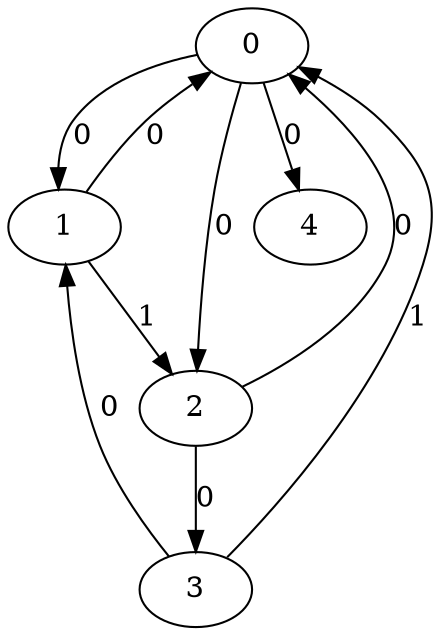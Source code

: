 // Source:2048 Canonical: -1 0 0 -1 0 0 -1 1 -1 -1 0 -1 -1 0 -1 1 0 -1 -1 -1 -1 -1 -1 -1 -1
digraph HRA_from_2048_graph_000 {
  0 -> 1 [label="0"];
  0 -> 2 [label="0"];
  1 -> 0 [label="0"];
  1 -> 2 [label="1"];
  2 -> 0 [label="0"];
  2 -> 3 [label="0"];
  3 -> 0 [label="1"];
  3 -> 1 [label="0"];
  0 -> 4 [label="0"];
}

// Source:2048 Canonical: -1 0 0 -1 0 0 -1 1 -1 -1 0 -1 -1 0 -1 1 0 -1 -1 -1 0 -1 -1 -1 -1
digraph HRA_from_2048_graph_001 {
  0 -> 1 [label="0"];
  0 -> 2 [label="0"];
  1 -> 0 [label="0"];
  1 -> 2 [label="1"];
  2 -> 0 [label="0"];
  2 -> 3 [label="0"];
  3 -> 0 [label="1"];
  3 -> 1 [label="0"];
  0 -> 4 [label="0"];
  4 -> 0 [label="0"];
}

// Source:2048 Canonical: -1 0 0 -1 -1 0 -1 1 -1 0 0 -1 -1 0 -1 1 0 -1 -1 -1 -1 -1 -1 -1 -1
digraph HRA_from_2048_graph_002 {
  0 -> 1 [label="0"];
  0 -> 2 [label="0"];
  1 -> 0 [label="0"];
  1 -> 2 [label="1"];
  2 -> 0 [label="0"];
  2 -> 3 [label="0"];
  3 -> 0 [label="1"];
  3 -> 1 [label="0"];
  1 -> 4 [label="0"];
}

// Source:2048 Canonical: -1 0 0 -1 0 0 -1 1 -1 0 0 -1 -1 0 -1 1 0 -1 -1 -1 -1 -1 -1 -1 -1
digraph HRA_from_2048_graph_003 {
  0 -> 1 [label="0"];
  0 -> 2 [label="0"];
  1 -> 0 [label="0"];
  1 -> 2 [label="1"];
  2 -> 0 [label="0"];
  2 -> 3 [label="0"];
  3 -> 0 [label="1"];
  3 -> 1 [label="0"];
  0 -> 4 [label="0"];
  1 -> 4 [label="0"];
}

// Source:2048 Canonical: -1 0 0 -1 -1 0 -1 1 -1 0 0 -1 -1 0 -1 1 0 -1 -1 -1 0 -1 -1 -1 -1
digraph HRA_from_2048_graph_004 {
  0 -> 1 [label="0"];
  0 -> 2 [label="0"];
  1 -> 0 [label="0"];
  1 -> 2 [label="1"];
  2 -> 0 [label="0"];
  2 -> 3 [label="0"];
  3 -> 0 [label="1"];
  3 -> 1 [label="0"];
  4 -> 0 [label="0"];
  1 -> 4 [label="0"];
}

// Source:2048 Canonical: -1 0 0 -1 0 0 -1 1 -1 0 0 -1 -1 0 -1 1 0 -1 -1 -1 0 -1 -1 -1 -1
digraph HRA_from_2048_graph_005 {
  0 -> 1 [label="0"];
  0 -> 2 [label="0"];
  1 -> 0 [label="0"];
  1 -> 2 [label="1"];
  2 -> 0 [label="0"];
  2 -> 3 [label="0"];
  3 -> 0 [label="1"];
  3 -> 1 [label="0"];
  0 -> 4 [label="0"];
  4 -> 0 [label="0"];
  1 -> 4 [label="0"];
}

// Source:2048 Canonical: -1 0 0 -1 0 0 -1 1 -1 -1 0 -1 -1 0 -1 1 0 -1 -1 -1 -1 0 -1 -1 -1
digraph HRA_from_2048_graph_006 {
  0 -> 1 [label="0"];
  0 -> 2 [label="0"];
  1 -> 0 [label="0"];
  1 -> 2 [label="1"];
  2 -> 0 [label="0"];
  2 -> 3 [label="0"];
  3 -> 0 [label="1"];
  3 -> 1 [label="0"];
  0 -> 4 [label="0"];
  4 -> 1 [label="0"];
}

// Source:2048 Canonical: -1 0 0 -1 0 0 -1 1 -1 -1 0 -1 -1 0 -1 1 0 -1 -1 -1 0 0 -1 -1 -1
digraph HRA_from_2048_graph_007 {
  0 -> 1 [label="0"];
  0 -> 2 [label="0"];
  1 -> 0 [label="0"];
  1 -> 2 [label="1"];
  2 -> 0 [label="0"];
  2 -> 3 [label="0"];
  3 -> 0 [label="1"];
  3 -> 1 [label="0"];
  0 -> 4 [label="0"];
  4 -> 0 [label="0"];
  4 -> 1 [label="0"];
}

// Source:2048 Canonical: -1 0 0 -1 -1 0 -1 1 -1 0 0 -1 -1 0 -1 1 0 -1 -1 -1 -1 0 -1 -1 -1
digraph HRA_from_2048_graph_008 {
  0 -> 1 [label="0"];
  0 -> 2 [label="0"];
  1 -> 0 [label="0"];
  1 -> 2 [label="1"];
  2 -> 0 [label="0"];
  2 -> 3 [label="0"];
  3 -> 0 [label="1"];
  3 -> 1 [label="0"];
  1 -> 4 [label="0"];
  4 -> 1 [label="0"];
}

// Source:2048 Canonical: -1 0 0 -1 0 0 -1 1 -1 0 0 -1 -1 0 -1 1 0 -1 -1 -1 -1 0 -1 -1 -1
digraph HRA_from_2048_graph_009 {
  0 -> 1 [label="0"];
  0 -> 2 [label="0"];
  1 -> 0 [label="0"];
  1 -> 2 [label="1"];
  2 -> 0 [label="0"];
  2 -> 3 [label="0"];
  3 -> 0 [label="1"];
  3 -> 1 [label="0"];
  0 -> 4 [label="0"];
  1 -> 4 [label="0"];
  4 -> 1 [label="0"];
}

// Source:2048 Canonical: -1 0 0 -1 -1 0 -1 1 -1 0 0 -1 -1 0 -1 1 0 -1 -1 -1 0 0 -1 -1 -1
digraph HRA_from_2048_graph_010 {
  0 -> 1 [label="0"];
  0 -> 2 [label="0"];
  1 -> 0 [label="0"];
  1 -> 2 [label="1"];
  2 -> 0 [label="0"];
  2 -> 3 [label="0"];
  3 -> 0 [label="1"];
  3 -> 1 [label="0"];
  4 -> 0 [label="0"];
  1 -> 4 [label="0"];
  4 -> 1 [label="0"];
}

// Source:2048 Canonical: -1 0 0 -1 0 0 -1 1 -1 0 0 -1 -1 0 -1 1 0 -1 -1 -1 0 0 -1 -1 -1
digraph HRA_from_2048_graph_011 {
  0 -> 1 [label="0"];
  0 -> 2 [label="0"];
  1 -> 0 [label="0"];
  1 -> 2 [label="1"];
  2 -> 0 [label="0"];
  2 -> 3 [label="0"];
  3 -> 0 [label="1"];
  3 -> 1 [label="0"];
  0 -> 4 [label="0"];
  4 -> 0 [label="0"];
  1 -> 4 [label="0"];
  4 -> 1 [label="0"];
}

// Source:2048 Canonical: -1 0 0 -1 -1 0 -1 1 -1 -1 0 -1 -1 0 0 1 0 -1 -1 -1 -1 -1 -1 -1 -1
digraph HRA_from_2048_graph_012 {
  0 -> 1 [label="0"];
  0 -> 2 [label="0"];
  1 -> 0 [label="0"];
  1 -> 2 [label="1"];
  2 -> 0 [label="0"];
  2 -> 3 [label="0"];
  3 -> 0 [label="1"];
  3 -> 1 [label="0"];
  2 -> 4 [label="0"];
}

// Source:2048 Canonical: -1 0 0 -1 0 0 -1 1 -1 -1 0 -1 -1 0 0 1 0 -1 -1 -1 -1 -1 -1 -1 -1
digraph HRA_from_2048_graph_013 {
  0 -> 1 [label="0"];
  0 -> 2 [label="0"];
  1 -> 0 [label="0"];
  1 -> 2 [label="1"];
  2 -> 0 [label="0"];
  2 -> 3 [label="0"];
  3 -> 0 [label="1"];
  3 -> 1 [label="0"];
  0 -> 4 [label="0"];
  2 -> 4 [label="0"];
}

// Source:2048 Canonical: -1 0 0 -1 -1 0 -1 1 -1 -1 0 -1 -1 0 0 1 0 -1 -1 -1 0 -1 -1 -1 -1
digraph HRA_from_2048_graph_014 {
  0 -> 1 [label="0"];
  0 -> 2 [label="0"];
  1 -> 0 [label="0"];
  1 -> 2 [label="1"];
  2 -> 0 [label="0"];
  2 -> 3 [label="0"];
  3 -> 0 [label="1"];
  3 -> 1 [label="0"];
  4 -> 0 [label="0"];
  2 -> 4 [label="0"];
}

// Source:2048 Canonical: -1 0 0 -1 0 0 -1 1 -1 -1 0 -1 -1 0 0 1 0 -1 -1 -1 0 -1 -1 -1 -1
digraph HRA_from_2048_graph_015 {
  0 -> 1 [label="0"];
  0 -> 2 [label="0"];
  1 -> 0 [label="0"];
  1 -> 2 [label="1"];
  2 -> 0 [label="0"];
  2 -> 3 [label="0"];
  3 -> 0 [label="1"];
  3 -> 1 [label="0"];
  0 -> 4 [label="0"];
  4 -> 0 [label="0"];
  2 -> 4 [label="0"];
}

// Source:2048 Canonical: -1 0 0 -1 -1 0 -1 1 -1 0 0 -1 -1 0 0 1 0 -1 -1 -1 -1 -1 -1 -1 -1
digraph HRA_from_2048_graph_016 {
  0 -> 1 [label="0"];
  0 -> 2 [label="0"];
  1 -> 0 [label="0"];
  1 -> 2 [label="1"];
  2 -> 0 [label="0"];
  2 -> 3 [label="0"];
  3 -> 0 [label="1"];
  3 -> 1 [label="0"];
  1 -> 4 [label="0"];
  2 -> 4 [label="0"];
}

// Source:2048 Canonical: -1 0 0 -1 0 0 -1 1 -1 0 0 -1 -1 0 0 1 0 -1 -1 -1 -1 -1 -1 -1 -1
digraph HRA_from_2048_graph_017 {
  0 -> 1 [label="0"];
  0 -> 2 [label="0"];
  1 -> 0 [label="0"];
  1 -> 2 [label="1"];
  2 -> 0 [label="0"];
  2 -> 3 [label="0"];
  3 -> 0 [label="1"];
  3 -> 1 [label="0"];
  0 -> 4 [label="0"];
  1 -> 4 [label="0"];
  2 -> 4 [label="0"];
}

// Source:2048 Canonical: -1 0 0 -1 -1 0 -1 1 -1 0 0 -1 -1 0 0 1 0 -1 -1 -1 0 -1 -1 -1 -1
digraph HRA_from_2048_graph_018 {
  0 -> 1 [label="0"];
  0 -> 2 [label="0"];
  1 -> 0 [label="0"];
  1 -> 2 [label="1"];
  2 -> 0 [label="0"];
  2 -> 3 [label="0"];
  3 -> 0 [label="1"];
  3 -> 1 [label="0"];
  4 -> 0 [label="0"];
  1 -> 4 [label="0"];
  2 -> 4 [label="0"];
}

// Source:2048 Canonical: -1 0 0 -1 0 0 -1 1 -1 0 0 -1 -1 0 0 1 0 -1 -1 -1 0 -1 -1 -1 -1
digraph HRA_from_2048_graph_019 {
  0 -> 1 [label="0"];
  0 -> 2 [label="0"];
  1 -> 0 [label="0"];
  1 -> 2 [label="1"];
  2 -> 0 [label="0"];
  2 -> 3 [label="0"];
  3 -> 0 [label="1"];
  3 -> 1 [label="0"];
  0 -> 4 [label="0"];
  4 -> 0 [label="0"];
  1 -> 4 [label="0"];
  2 -> 4 [label="0"];
}

// Source:2048 Canonical: -1 0 0 -1 -1 0 -1 1 -1 -1 0 -1 -1 0 0 1 0 -1 -1 -1 -1 0 -1 -1 -1
digraph HRA_from_2048_graph_020 {
  0 -> 1 [label="0"];
  0 -> 2 [label="0"];
  1 -> 0 [label="0"];
  1 -> 2 [label="1"];
  2 -> 0 [label="0"];
  2 -> 3 [label="0"];
  3 -> 0 [label="1"];
  3 -> 1 [label="0"];
  4 -> 1 [label="0"];
  2 -> 4 [label="0"];
}

// Source:2048 Canonical: -1 0 0 -1 0 0 -1 1 -1 -1 0 -1 -1 0 0 1 0 -1 -1 -1 -1 0 -1 -1 -1
digraph HRA_from_2048_graph_021 {
  0 -> 1 [label="0"];
  0 -> 2 [label="0"];
  1 -> 0 [label="0"];
  1 -> 2 [label="1"];
  2 -> 0 [label="0"];
  2 -> 3 [label="0"];
  3 -> 0 [label="1"];
  3 -> 1 [label="0"];
  0 -> 4 [label="0"];
  4 -> 1 [label="0"];
  2 -> 4 [label="0"];
}

// Source:2048 Canonical: -1 0 0 -1 -1 0 -1 1 -1 -1 0 -1 -1 0 0 1 0 -1 -1 -1 0 0 -1 -1 -1
digraph HRA_from_2048_graph_022 {
  0 -> 1 [label="0"];
  0 -> 2 [label="0"];
  1 -> 0 [label="0"];
  1 -> 2 [label="1"];
  2 -> 0 [label="0"];
  2 -> 3 [label="0"];
  3 -> 0 [label="1"];
  3 -> 1 [label="0"];
  4 -> 0 [label="0"];
  4 -> 1 [label="0"];
  2 -> 4 [label="0"];
}

// Source:2048 Canonical: -1 0 0 -1 0 0 -1 1 -1 -1 0 -1 -1 0 0 1 0 -1 -1 -1 0 0 -1 -1 -1
digraph HRA_from_2048_graph_023 {
  0 -> 1 [label="0"];
  0 -> 2 [label="0"];
  1 -> 0 [label="0"];
  1 -> 2 [label="1"];
  2 -> 0 [label="0"];
  2 -> 3 [label="0"];
  3 -> 0 [label="1"];
  3 -> 1 [label="0"];
  0 -> 4 [label="0"];
  4 -> 0 [label="0"];
  4 -> 1 [label="0"];
  2 -> 4 [label="0"];
}

// Source:2048 Canonical: -1 0 0 -1 -1 0 -1 1 -1 0 0 -1 -1 0 0 1 0 -1 -1 -1 -1 0 -1 -1 -1
digraph HRA_from_2048_graph_024 {
  0 -> 1 [label="0"];
  0 -> 2 [label="0"];
  1 -> 0 [label="0"];
  1 -> 2 [label="1"];
  2 -> 0 [label="0"];
  2 -> 3 [label="0"];
  3 -> 0 [label="1"];
  3 -> 1 [label="0"];
  1 -> 4 [label="0"];
  4 -> 1 [label="0"];
  2 -> 4 [label="0"];
}

// Source:2048 Canonical: -1 0 0 -1 0 0 -1 1 -1 0 0 -1 -1 0 0 1 0 -1 -1 -1 -1 0 -1 -1 -1
digraph HRA_from_2048_graph_025 {
  0 -> 1 [label="0"];
  0 -> 2 [label="0"];
  1 -> 0 [label="0"];
  1 -> 2 [label="1"];
  2 -> 0 [label="0"];
  2 -> 3 [label="0"];
  3 -> 0 [label="1"];
  3 -> 1 [label="0"];
  0 -> 4 [label="0"];
  1 -> 4 [label="0"];
  4 -> 1 [label="0"];
  2 -> 4 [label="0"];
}

// Source:2048 Canonical: -1 0 0 -1 -1 0 -1 1 -1 0 0 -1 -1 0 0 1 0 -1 -1 -1 0 0 -1 -1 -1
digraph HRA_from_2048_graph_026 {
  0 -> 1 [label="0"];
  0 -> 2 [label="0"];
  1 -> 0 [label="0"];
  1 -> 2 [label="1"];
  2 -> 0 [label="0"];
  2 -> 3 [label="0"];
  3 -> 0 [label="1"];
  3 -> 1 [label="0"];
  4 -> 0 [label="0"];
  1 -> 4 [label="0"];
  4 -> 1 [label="0"];
  2 -> 4 [label="0"];
}

// Source:2048 Canonical: -1 0 0 -1 0 0 -1 1 -1 0 0 -1 -1 0 0 1 0 -1 -1 -1 0 0 -1 -1 -1
digraph HRA_from_2048_graph_027 {
  0 -> 1 [label="0"];
  0 -> 2 [label="0"];
  1 -> 0 [label="0"];
  1 -> 2 [label="1"];
  2 -> 0 [label="0"];
  2 -> 3 [label="0"];
  3 -> 0 [label="1"];
  3 -> 1 [label="0"];
  0 -> 4 [label="0"];
  4 -> 0 [label="0"];
  1 -> 4 [label="0"];
  4 -> 1 [label="0"];
  2 -> 4 [label="0"];
}

// Source:2048 Canonical: -1 0 0 -1 0 0 -1 1 -1 -1 0 -1 -1 0 -1 1 0 -1 -1 -1 -1 -1 0 -1 -1
digraph HRA_from_2048_graph_028 {
  0 -> 1 [label="0"];
  0 -> 2 [label="0"];
  1 -> 0 [label="0"];
  1 -> 2 [label="1"];
  2 -> 0 [label="0"];
  2 -> 3 [label="0"];
  3 -> 0 [label="1"];
  3 -> 1 [label="0"];
  0 -> 4 [label="0"];
  4 -> 2 [label="0"];
}

// Source:2048 Canonical: -1 0 0 -1 0 0 -1 1 -1 -1 0 -1 -1 0 -1 1 0 -1 -1 -1 0 -1 0 -1 -1
digraph HRA_from_2048_graph_029 {
  0 -> 1 [label="0"];
  0 -> 2 [label="0"];
  1 -> 0 [label="0"];
  1 -> 2 [label="1"];
  2 -> 0 [label="0"];
  2 -> 3 [label="0"];
  3 -> 0 [label="1"];
  3 -> 1 [label="0"];
  0 -> 4 [label="0"];
  4 -> 0 [label="0"];
  4 -> 2 [label="0"];
}

// Source:2048 Canonical: -1 0 0 -1 -1 0 -1 1 -1 0 0 -1 -1 0 -1 1 0 -1 -1 -1 -1 -1 0 -1 -1
digraph HRA_from_2048_graph_030 {
  0 -> 1 [label="0"];
  0 -> 2 [label="0"];
  1 -> 0 [label="0"];
  1 -> 2 [label="1"];
  2 -> 0 [label="0"];
  2 -> 3 [label="0"];
  3 -> 0 [label="1"];
  3 -> 1 [label="0"];
  1 -> 4 [label="0"];
  4 -> 2 [label="0"];
}

// Source:2048 Canonical: -1 0 0 -1 0 0 -1 1 -1 0 0 -1 -1 0 -1 1 0 -1 -1 -1 -1 -1 0 -1 -1
digraph HRA_from_2048_graph_031 {
  0 -> 1 [label="0"];
  0 -> 2 [label="0"];
  1 -> 0 [label="0"];
  1 -> 2 [label="1"];
  2 -> 0 [label="0"];
  2 -> 3 [label="0"];
  3 -> 0 [label="1"];
  3 -> 1 [label="0"];
  0 -> 4 [label="0"];
  1 -> 4 [label="0"];
  4 -> 2 [label="0"];
}

// Source:2048 Canonical: -1 0 0 -1 -1 0 -1 1 -1 0 0 -1 -1 0 -1 1 0 -1 -1 -1 0 -1 0 -1 -1
digraph HRA_from_2048_graph_032 {
  0 -> 1 [label="0"];
  0 -> 2 [label="0"];
  1 -> 0 [label="0"];
  1 -> 2 [label="1"];
  2 -> 0 [label="0"];
  2 -> 3 [label="0"];
  3 -> 0 [label="1"];
  3 -> 1 [label="0"];
  4 -> 0 [label="0"];
  1 -> 4 [label="0"];
  4 -> 2 [label="0"];
}

// Source:2048 Canonical: -1 0 0 -1 0 0 -1 1 -1 0 0 -1 -1 0 -1 1 0 -1 -1 -1 0 -1 0 -1 -1
digraph HRA_from_2048_graph_033 {
  0 -> 1 [label="0"];
  0 -> 2 [label="0"];
  1 -> 0 [label="0"];
  1 -> 2 [label="1"];
  2 -> 0 [label="0"];
  2 -> 3 [label="0"];
  3 -> 0 [label="1"];
  3 -> 1 [label="0"];
  0 -> 4 [label="0"];
  4 -> 0 [label="0"];
  1 -> 4 [label="0"];
  4 -> 2 [label="0"];
}

// Source:2048 Canonical: -1 0 0 -1 0 0 -1 1 -1 -1 0 -1 -1 0 -1 1 0 -1 -1 -1 -1 0 0 -1 -1
digraph HRA_from_2048_graph_034 {
  0 -> 1 [label="0"];
  0 -> 2 [label="0"];
  1 -> 0 [label="0"];
  1 -> 2 [label="1"];
  2 -> 0 [label="0"];
  2 -> 3 [label="0"];
  3 -> 0 [label="1"];
  3 -> 1 [label="0"];
  0 -> 4 [label="0"];
  4 -> 1 [label="0"];
  4 -> 2 [label="0"];
}

// Source:2048 Canonical: -1 0 0 -1 0 0 -1 1 -1 -1 0 -1 -1 0 -1 1 0 -1 -1 -1 0 0 0 -1 -1
digraph HRA_from_2048_graph_035 {
  0 -> 1 [label="0"];
  0 -> 2 [label="0"];
  1 -> 0 [label="0"];
  1 -> 2 [label="1"];
  2 -> 0 [label="0"];
  2 -> 3 [label="0"];
  3 -> 0 [label="1"];
  3 -> 1 [label="0"];
  0 -> 4 [label="0"];
  4 -> 0 [label="0"];
  4 -> 1 [label="0"];
  4 -> 2 [label="0"];
}

// Source:2048 Canonical: -1 0 0 -1 -1 0 -1 1 -1 0 0 -1 -1 0 -1 1 0 -1 -1 -1 -1 0 0 -1 -1
digraph HRA_from_2048_graph_036 {
  0 -> 1 [label="0"];
  0 -> 2 [label="0"];
  1 -> 0 [label="0"];
  1 -> 2 [label="1"];
  2 -> 0 [label="0"];
  2 -> 3 [label="0"];
  3 -> 0 [label="1"];
  3 -> 1 [label="0"];
  1 -> 4 [label="0"];
  4 -> 1 [label="0"];
  4 -> 2 [label="0"];
}

// Source:2048 Canonical: -1 0 0 -1 0 0 -1 1 -1 0 0 -1 -1 0 -1 1 0 -1 -1 -1 -1 0 0 -1 -1
digraph HRA_from_2048_graph_037 {
  0 -> 1 [label="0"];
  0 -> 2 [label="0"];
  1 -> 0 [label="0"];
  1 -> 2 [label="1"];
  2 -> 0 [label="0"];
  2 -> 3 [label="0"];
  3 -> 0 [label="1"];
  3 -> 1 [label="0"];
  0 -> 4 [label="0"];
  1 -> 4 [label="0"];
  4 -> 1 [label="0"];
  4 -> 2 [label="0"];
}

// Source:2048 Canonical: -1 0 0 -1 -1 0 -1 1 -1 0 0 -1 -1 0 -1 1 0 -1 -1 -1 0 0 0 -1 -1
digraph HRA_from_2048_graph_038 {
  0 -> 1 [label="0"];
  0 -> 2 [label="0"];
  1 -> 0 [label="0"];
  1 -> 2 [label="1"];
  2 -> 0 [label="0"];
  2 -> 3 [label="0"];
  3 -> 0 [label="1"];
  3 -> 1 [label="0"];
  4 -> 0 [label="0"];
  1 -> 4 [label="0"];
  4 -> 1 [label="0"];
  4 -> 2 [label="0"];
}

// Source:2048 Canonical: -1 0 0 -1 0 0 -1 1 -1 0 0 -1 -1 0 -1 1 0 -1 -1 -1 0 0 0 -1 -1
digraph HRA_from_2048_graph_039 {
  0 -> 1 [label="0"];
  0 -> 2 [label="0"];
  1 -> 0 [label="0"];
  1 -> 2 [label="1"];
  2 -> 0 [label="0"];
  2 -> 3 [label="0"];
  3 -> 0 [label="1"];
  3 -> 1 [label="0"];
  0 -> 4 [label="0"];
  4 -> 0 [label="0"];
  1 -> 4 [label="0"];
  4 -> 1 [label="0"];
  4 -> 2 [label="0"];
}

// Source:2048 Canonical: -1 0 0 -1 -1 0 -1 1 -1 -1 0 -1 -1 0 0 1 0 -1 -1 -1 -1 -1 0 -1 -1
digraph HRA_from_2048_graph_040 {
  0 -> 1 [label="0"];
  0 -> 2 [label="0"];
  1 -> 0 [label="0"];
  1 -> 2 [label="1"];
  2 -> 0 [label="0"];
  2 -> 3 [label="0"];
  3 -> 0 [label="1"];
  3 -> 1 [label="0"];
  2 -> 4 [label="0"];
  4 -> 2 [label="0"];
}

// Source:2048 Canonical: -1 0 0 -1 0 0 -1 1 -1 -1 0 -1 -1 0 0 1 0 -1 -1 -1 -1 -1 0 -1 -1
digraph HRA_from_2048_graph_041 {
  0 -> 1 [label="0"];
  0 -> 2 [label="0"];
  1 -> 0 [label="0"];
  1 -> 2 [label="1"];
  2 -> 0 [label="0"];
  2 -> 3 [label="0"];
  3 -> 0 [label="1"];
  3 -> 1 [label="0"];
  0 -> 4 [label="0"];
  2 -> 4 [label="0"];
  4 -> 2 [label="0"];
}

// Source:2048 Canonical: -1 0 0 -1 -1 0 -1 1 -1 -1 0 -1 -1 0 0 1 0 -1 -1 -1 0 -1 0 -1 -1
digraph HRA_from_2048_graph_042 {
  0 -> 1 [label="0"];
  0 -> 2 [label="0"];
  1 -> 0 [label="0"];
  1 -> 2 [label="1"];
  2 -> 0 [label="0"];
  2 -> 3 [label="0"];
  3 -> 0 [label="1"];
  3 -> 1 [label="0"];
  4 -> 0 [label="0"];
  2 -> 4 [label="0"];
  4 -> 2 [label="0"];
}

// Source:2048 Canonical: -1 0 0 -1 0 0 -1 1 -1 -1 0 -1 -1 0 0 1 0 -1 -1 -1 0 -1 0 -1 -1
digraph HRA_from_2048_graph_043 {
  0 -> 1 [label="0"];
  0 -> 2 [label="0"];
  1 -> 0 [label="0"];
  1 -> 2 [label="1"];
  2 -> 0 [label="0"];
  2 -> 3 [label="0"];
  3 -> 0 [label="1"];
  3 -> 1 [label="0"];
  0 -> 4 [label="0"];
  4 -> 0 [label="0"];
  2 -> 4 [label="0"];
  4 -> 2 [label="0"];
}

// Source:2048 Canonical: -1 0 0 -1 -1 0 -1 1 -1 0 0 -1 -1 0 0 1 0 -1 -1 -1 -1 -1 0 -1 -1
digraph HRA_from_2048_graph_044 {
  0 -> 1 [label="0"];
  0 -> 2 [label="0"];
  1 -> 0 [label="0"];
  1 -> 2 [label="1"];
  2 -> 0 [label="0"];
  2 -> 3 [label="0"];
  3 -> 0 [label="1"];
  3 -> 1 [label="0"];
  1 -> 4 [label="0"];
  2 -> 4 [label="0"];
  4 -> 2 [label="0"];
}

// Source:2048 Canonical: -1 0 0 -1 0 0 -1 1 -1 0 0 -1 -1 0 0 1 0 -1 -1 -1 -1 -1 0 -1 -1
digraph HRA_from_2048_graph_045 {
  0 -> 1 [label="0"];
  0 -> 2 [label="0"];
  1 -> 0 [label="0"];
  1 -> 2 [label="1"];
  2 -> 0 [label="0"];
  2 -> 3 [label="0"];
  3 -> 0 [label="1"];
  3 -> 1 [label="0"];
  0 -> 4 [label="0"];
  1 -> 4 [label="0"];
  2 -> 4 [label="0"];
  4 -> 2 [label="0"];
}

// Source:2048 Canonical: -1 0 0 -1 -1 0 -1 1 -1 0 0 -1 -1 0 0 1 0 -1 -1 -1 0 -1 0 -1 -1
digraph HRA_from_2048_graph_046 {
  0 -> 1 [label="0"];
  0 -> 2 [label="0"];
  1 -> 0 [label="0"];
  1 -> 2 [label="1"];
  2 -> 0 [label="0"];
  2 -> 3 [label="0"];
  3 -> 0 [label="1"];
  3 -> 1 [label="0"];
  4 -> 0 [label="0"];
  1 -> 4 [label="0"];
  2 -> 4 [label="0"];
  4 -> 2 [label="0"];
}

// Source:2048 Canonical: -1 0 0 -1 0 0 -1 1 -1 0 0 -1 -1 0 0 1 0 -1 -1 -1 0 -1 0 -1 -1
digraph HRA_from_2048_graph_047 {
  0 -> 1 [label="0"];
  0 -> 2 [label="0"];
  1 -> 0 [label="0"];
  1 -> 2 [label="1"];
  2 -> 0 [label="0"];
  2 -> 3 [label="0"];
  3 -> 0 [label="1"];
  3 -> 1 [label="0"];
  0 -> 4 [label="0"];
  4 -> 0 [label="0"];
  1 -> 4 [label="0"];
  2 -> 4 [label="0"];
  4 -> 2 [label="0"];
}

// Source:2048 Canonical: -1 0 0 -1 -1 0 -1 1 -1 -1 0 -1 -1 0 0 1 0 -1 -1 -1 -1 0 0 -1 -1
digraph HRA_from_2048_graph_048 {
  0 -> 1 [label="0"];
  0 -> 2 [label="0"];
  1 -> 0 [label="0"];
  1 -> 2 [label="1"];
  2 -> 0 [label="0"];
  2 -> 3 [label="0"];
  3 -> 0 [label="1"];
  3 -> 1 [label="0"];
  4 -> 1 [label="0"];
  2 -> 4 [label="0"];
  4 -> 2 [label="0"];
}

// Source:2048 Canonical: -1 0 0 -1 0 0 -1 1 -1 -1 0 -1 -1 0 0 1 0 -1 -1 -1 -1 0 0 -1 -1
digraph HRA_from_2048_graph_049 {
  0 -> 1 [label="0"];
  0 -> 2 [label="0"];
  1 -> 0 [label="0"];
  1 -> 2 [label="1"];
  2 -> 0 [label="0"];
  2 -> 3 [label="0"];
  3 -> 0 [label="1"];
  3 -> 1 [label="0"];
  0 -> 4 [label="0"];
  4 -> 1 [label="0"];
  2 -> 4 [label="0"];
  4 -> 2 [label="0"];
}

// Source:2048 Canonical: -1 0 0 -1 -1 0 -1 1 -1 -1 0 -1 -1 0 0 1 0 -1 -1 -1 0 0 0 -1 -1
digraph HRA_from_2048_graph_050 {
  0 -> 1 [label="0"];
  0 -> 2 [label="0"];
  1 -> 0 [label="0"];
  1 -> 2 [label="1"];
  2 -> 0 [label="0"];
  2 -> 3 [label="0"];
  3 -> 0 [label="1"];
  3 -> 1 [label="0"];
  4 -> 0 [label="0"];
  4 -> 1 [label="0"];
  2 -> 4 [label="0"];
  4 -> 2 [label="0"];
}

// Source:2048 Canonical: -1 0 0 -1 0 0 -1 1 -1 -1 0 -1 -1 0 0 1 0 -1 -1 -1 0 0 0 -1 -1
digraph HRA_from_2048_graph_051 {
  0 -> 1 [label="0"];
  0 -> 2 [label="0"];
  1 -> 0 [label="0"];
  1 -> 2 [label="1"];
  2 -> 0 [label="0"];
  2 -> 3 [label="0"];
  3 -> 0 [label="1"];
  3 -> 1 [label="0"];
  0 -> 4 [label="0"];
  4 -> 0 [label="0"];
  4 -> 1 [label="0"];
  2 -> 4 [label="0"];
  4 -> 2 [label="0"];
}

// Source:2048 Canonical: -1 0 0 -1 -1 0 -1 1 -1 0 0 -1 -1 0 0 1 0 -1 -1 -1 -1 0 0 -1 -1
digraph HRA_from_2048_graph_052 {
  0 -> 1 [label="0"];
  0 -> 2 [label="0"];
  1 -> 0 [label="0"];
  1 -> 2 [label="1"];
  2 -> 0 [label="0"];
  2 -> 3 [label="0"];
  3 -> 0 [label="1"];
  3 -> 1 [label="0"];
  1 -> 4 [label="0"];
  4 -> 1 [label="0"];
  2 -> 4 [label="0"];
  4 -> 2 [label="0"];
}

// Source:2048 Canonical: -1 0 0 -1 0 0 -1 1 -1 0 0 -1 -1 0 0 1 0 -1 -1 -1 -1 0 0 -1 -1
digraph HRA_from_2048_graph_053 {
  0 -> 1 [label="0"];
  0 -> 2 [label="0"];
  1 -> 0 [label="0"];
  1 -> 2 [label="1"];
  2 -> 0 [label="0"];
  2 -> 3 [label="0"];
  3 -> 0 [label="1"];
  3 -> 1 [label="0"];
  0 -> 4 [label="0"];
  1 -> 4 [label="0"];
  4 -> 1 [label="0"];
  2 -> 4 [label="0"];
  4 -> 2 [label="0"];
}

// Source:2048 Canonical: -1 0 0 -1 -1 0 -1 1 -1 0 0 -1 -1 0 0 1 0 -1 -1 -1 0 0 0 -1 -1
digraph HRA_from_2048_graph_054 {
  0 -> 1 [label="0"];
  0 -> 2 [label="0"];
  1 -> 0 [label="0"];
  1 -> 2 [label="1"];
  2 -> 0 [label="0"];
  2 -> 3 [label="0"];
  3 -> 0 [label="1"];
  3 -> 1 [label="0"];
  4 -> 0 [label="0"];
  1 -> 4 [label="0"];
  4 -> 1 [label="0"];
  2 -> 4 [label="0"];
  4 -> 2 [label="0"];
}

// Source:2048 Canonical: -1 0 0 -1 0 0 -1 1 -1 0 0 -1 -1 0 0 1 0 -1 -1 -1 0 0 0 -1 -1
digraph HRA_from_2048_graph_055 {
  0 -> 1 [label="0"];
  0 -> 2 [label="0"];
  1 -> 0 [label="0"];
  1 -> 2 [label="1"];
  2 -> 0 [label="0"];
  2 -> 3 [label="0"];
  3 -> 0 [label="1"];
  3 -> 1 [label="0"];
  0 -> 4 [label="0"];
  4 -> 0 [label="0"];
  1 -> 4 [label="0"];
  4 -> 1 [label="0"];
  2 -> 4 [label="0"];
  4 -> 2 [label="0"];
}

// Source:2048 Canonical: -1 0 0 -1 -1 0 -1 1 -1 -1 0 -1 -1 0 -1 1 0 -1 -1 0 -1 -1 -1 -1 -1
digraph HRA_from_2048_graph_056 {
  0 -> 1 [label="0"];
  0 -> 2 [label="0"];
  1 -> 0 [label="0"];
  1 -> 2 [label="1"];
  2 -> 0 [label="0"];
  2 -> 3 [label="0"];
  3 -> 0 [label="1"];
  3 -> 1 [label="0"];
  3 -> 4 [label="0"];
}

// Source:2048 Canonical: -1 0 0 -1 0 0 -1 1 -1 -1 0 -1 -1 0 -1 1 0 -1 -1 0 -1 -1 -1 -1 -1
digraph HRA_from_2048_graph_057 {
  0 -> 1 [label="0"];
  0 -> 2 [label="0"];
  1 -> 0 [label="0"];
  1 -> 2 [label="1"];
  2 -> 0 [label="0"];
  2 -> 3 [label="0"];
  3 -> 0 [label="1"];
  3 -> 1 [label="0"];
  0 -> 4 [label="0"];
  3 -> 4 [label="0"];
}

// Source:2048 Canonical: -1 0 0 -1 -1 0 -1 1 -1 -1 0 -1 -1 0 -1 1 0 -1 -1 0 0 -1 -1 -1 -1
digraph HRA_from_2048_graph_058 {
  0 -> 1 [label="0"];
  0 -> 2 [label="0"];
  1 -> 0 [label="0"];
  1 -> 2 [label="1"];
  2 -> 0 [label="0"];
  2 -> 3 [label="0"];
  3 -> 0 [label="1"];
  3 -> 1 [label="0"];
  4 -> 0 [label="0"];
  3 -> 4 [label="0"];
}

// Source:2048 Canonical: -1 0 0 -1 0 0 -1 1 -1 -1 0 -1 -1 0 -1 1 0 -1 -1 0 0 -1 -1 -1 -1
digraph HRA_from_2048_graph_059 {
  0 -> 1 [label="0"];
  0 -> 2 [label="0"];
  1 -> 0 [label="0"];
  1 -> 2 [label="1"];
  2 -> 0 [label="0"];
  2 -> 3 [label="0"];
  3 -> 0 [label="1"];
  3 -> 1 [label="0"];
  0 -> 4 [label="0"];
  4 -> 0 [label="0"];
  3 -> 4 [label="0"];
}

// Source:2048 Canonical: -1 0 0 -1 -1 0 -1 1 -1 0 0 -1 -1 0 -1 1 0 -1 -1 0 -1 -1 -1 -1 -1
digraph HRA_from_2048_graph_060 {
  0 -> 1 [label="0"];
  0 -> 2 [label="0"];
  1 -> 0 [label="0"];
  1 -> 2 [label="1"];
  2 -> 0 [label="0"];
  2 -> 3 [label="0"];
  3 -> 0 [label="1"];
  3 -> 1 [label="0"];
  1 -> 4 [label="0"];
  3 -> 4 [label="0"];
}

// Source:2048 Canonical: -1 0 0 -1 0 0 -1 1 -1 0 0 -1 -1 0 -1 1 0 -1 -1 0 -1 -1 -1 -1 -1
digraph HRA_from_2048_graph_061 {
  0 -> 1 [label="0"];
  0 -> 2 [label="0"];
  1 -> 0 [label="0"];
  1 -> 2 [label="1"];
  2 -> 0 [label="0"];
  2 -> 3 [label="0"];
  3 -> 0 [label="1"];
  3 -> 1 [label="0"];
  0 -> 4 [label="0"];
  1 -> 4 [label="0"];
  3 -> 4 [label="0"];
}

// Source:2048 Canonical: -1 0 0 -1 -1 0 -1 1 -1 0 0 -1 -1 0 -1 1 0 -1 -1 0 0 -1 -1 -1 -1
digraph HRA_from_2048_graph_062 {
  0 -> 1 [label="0"];
  0 -> 2 [label="0"];
  1 -> 0 [label="0"];
  1 -> 2 [label="1"];
  2 -> 0 [label="0"];
  2 -> 3 [label="0"];
  3 -> 0 [label="1"];
  3 -> 1 [label="0"];
  4 -> 0 [label="0"];
  1 -> 4 [label="0"];
  3 -> 4 [label="0"];
}

// Source:2048 Canonical: -1 0 0 -1 0 0 -1 1 -1 0 0 -1 -1 0 -1 1 0 -1 -1 0 0 -1 -1 -1 -1
digraph HRA_from_2048_graph_063 {
  0 -> 1 [label="0"];
  0 -> 2 [label="0"];
  1 -> 0 [label="0"];
  1 -> 2 [label="1"];
  2 -> 0 [label="0"];
  2 -> 3 [label="0"];
  3 -> 0 [label="1"];
  3 -> 1 [label="0"];
  0 -> 4 [label="0"];
  4 -> 0 [label="0"];
  1 -> 4 [label="0"];
  3 -> 4 [label="0"];
}

// Source:2048 Canonical: -1 0 0 -1 -1 0 -1 1 -1 -1 0 -1 -1 0 -1 1 0 -1 -1 0 -1 0 -1 -1 -1
digraph HRA_from_2048_graph_064 {
  0 -> 1 [label="0"];
  0 -> 2 [label="0"];
  1 -> 0 [label="0"];
  1 -> 2 [label="1"];
  2 -> 0 [label="0"];
  2 -> 3 [label="0"];
  3 -> 0 [label="1"];
  3 -> 1 [label="0"];
  4 -> 1 [label="0"];
  3 -> 4 [label="0"];
}

// Source:2048 Canonical: -1 0 0 -1 0 0 -1 1 -1 -1 0 -1 -1 0 -1 1 0 -1 -1 0 -1 0 -1 -1 -1
digraph HRA_from_2048_graph_065 {
  0 -> 1 [label="0"];
  0 -> 2 [label="0"];
  1 -> 0 [label="0"];
  1 -> 2 [label="1"];
  2 -> 0 [label="0"];
  2 -> 3 [label="0"];
  3 -> 0 [label="1"];
  3 -> 1 [label="0"];
  0 -> 4 [label="0"];
  4 -> 1 [label="0"];
  3 -> 4 [label="0"];
}

// Source:2048 Canonical: -1 0 0 -1 -1 0 -1 1 -1 -1 0 -1 -1 0 -1 1 0 -1 -1 0 0 0 -1 -1 -1
digraph HRA_from_2048_graph_066 {
  0 -> 1 [label="0"];
  0 -> 2 [label="0"];
  1 -> 0 [label="0"];
  1 -> 2 [label="1"];
  2 -> 0 [label="0"];
  2 -> 3 [label="0"];
  3 -> 0 [label="1"];
  3 -> 1 [label="0"];
  4 -> 0 [label="0"];
  4 -> 1 [label="0"];
  3 -> 4 [label="0"];
}

// Source:2048 Canonical: -1 0 0 -1 0 0 -1 1 -1 -1 0 -1 -1 0 -1 1 0 -1 -1 0 0 0 -1 -1 -1
digraph HRA_from_2048_graph_067 {
  0 -> 1 [label="0"];
  0 -> 2 [label="0"];
  1 -> 0 [label="0"];
  1 -> 2 [label="1"];
  2 -> 0 [label="0"];
  2 -> 3 [label="0"];
  3 -> 0 [label="1"];
  3 -> 1 [label="0"];
  0 -> 4 [label="0"];
  4 -> 0 [label="0"];
  4 -> 1 [label="0"];
  3 -> 4 [label="0"];
}

// Source:2048 Canonical: -1 0 0 -1 -1 0 -1 1 -1 0 0 -1 -1 0 -1 1 0 -1 -1 0 -1 0 -1 -1 -1
digraph HRA_from_2048_graph_068 {
  0 -> 1 [label="0"];
  0 -> 2 [label="0"];
  1 -> 0 [label="0"];
  1 -> 2 [label="1"];
  2 -> 0 [label="0"];
  2 -> 3 [label="0"];
  3 -> 0 [label="1"];
  3 -> 1 [label="0"];
  1 -> 4 [label="0"];
  4 -> 1 [label="0"];
  3 -> 4 [label="0"];
}

// Source:2048 Canonical: -1 0 0 -1 0 0 -1 1 -1 0 0 -1 -1 0 -1 1 0 -1 -1 0 -1 0 -1 -1 -1
digraph HRA_from_2048_graph_069 {
  0 -> 1 [label="0"];
  0 -> 2 [label="0"];
  1 -> 0 [label="0"];
  1 -> 2 [label="1"];
  2 -> 0 [label="0"];
  2 -> 3 [label="0"];
  3 -> 0 [label="1"];
  3 -> 1 [label="0"];
  0 -> 4 [label="0"];
  1 -> 4 [label="0"];
  4 -> 1 [label="0"];
  3 -> 4 [label="0"];
}

// Source:2048 Canonical: -1 0 0 -1 -1 0 -1 1 -1 0 0 -1 -1 0 -1 1 0 -1 -1 0 0 0 -1 -1 -1
digraph HRA_from_2048_graph_070 {
  0 -> 1 [label="0"];
  0 -> 2 [label="0"];
  1 -> 0 [label="0"];
  1 -> 2 [label="1"];
  2 -> 0 [label="0"];
  2 -> 3 [label="0"];
  3 -> 0 [label="1"];
  3 -> 1 [label="0"];
  4 -> 0 [label="0"];
  1 -> 4 [label="0"];
  4 -> 1 [label="0"];
  3 -> 4 [label="0"];
}

// Source:2048 Canonical: -1 0 0 -1 0 0 -1 1 -1 0 0 -1 -1 0 -1 1 0 -1 -1 0 0 0 -1 -1 -1
digraph HRA_from_2048_graph_071 {
  0 -> 1 [label="0"];
  0 -> 2 [label="0"];
  1 -> 0 [label="0"];
  1 -> 2 [label="1"];
  2 -> 0 [label="0"];
  2 -> 3 [label="0"];
  3 -> 0 [label="1"];
  3 -> 1 [label="0"];
  0 -> 4 [label="0"];
  4 -> 0 [label="0"];
  1 -> 4 [label="0"];
  4 -> 1 [label="0"];
  3 -> 4 [label="0"];
}

// Source:2048 Canonical: -1 0 0 -1 -1 0 -1 1 -1 -1 0 -1 -1 0 0 1 0 -1 -1 0 -1 -1 -1 -1 -1
digraph HRA_from_2048_graph_072 {
  0 -> 1 [label="0"];
  0 -> 2 [label="0"];
  1 -> 0 [label="0"];
  1 -> 2 [label="1"];
  2 -> 0 [label="0"];
  2 -> 3 [label="0"];
  3 -> 0 [label="1"];
  3 -> 1 [label="0"];
  2 -> 4 [label="0"];
  3 -> 4 [label="0"];
}

// Source:2048 Canonical: -1 0 0 -1 0 0 -1 1 -1 -1 0 -1 -1 0 0 1 0 -1 -1 0 -1 -1 -1 -1 -1
digraph HRA_from_2048_graph_073 {
  0 -> 1 [label="0"];
  0 -> 2 [label="0"];
  1 -> 0 [label="0"];
  1 -> 2 [label="1"];
  2 -> 0 [label="0"];
  2 -> 3 [label="0"];
  3 -> 0 [label="1"];
  3 -> 1 [label="0"];
  0 -> 4 [label="0"];
  2 -> 4 [label="0"];
  3 -> 4 [label="0"];
}

// Source:2048 Canonical: -1 0 0 -1 -1 0 -1 1 -1 -1 0 -1 -1 0 0 1 0 -1 -1 0 0 -1 -1 -1 -1
digraph HRA_from_2048_graph_074 {
  0 -> 1 [label="0"];
  0 -> 2 [label="0"];
  1 -> 0 [label="0"];
  1 -> 2 [label="1"];
  2 -> 0 [label="0"];
  2 -> 3 [label="0"];
  3 -> 0 [label="1"];
  3 -> 1 [label="0"];
  4 -> 0 [label="0"];
  2 -> 4 [label="0"];
  3 -> 4 [label="0"];
}

// Source:2048 Canonical: -1 0 0 -1 0 0 -1 1 -1 -1 0 -1 -1 0 0 1 0 -1 -1 0 0 -1 -1 -1 -1
digraph HRA_from_2048_graph_075 {
  0 -> 1 [label="0"];
  0 -> 2 [label="0"];
  1 -> 0 [label="0"];
  1 -> 2 [label="1"];
  2 -> 0 [label="0"];
  2 -> 3 [label="0"];
  3 -> 0 [label="1"];
  3 -> 1 [label="0"];
  0 -> 4 [label="0"];
  4 -> 0 [label="0"];
  2 -> 4 [label="0"];
  3 -> 4 [label="0"];
}

// Source:2048 Canonical: -1 0 0 -1 -1 0 -1 1 -1 0 0 -1 -1 0 0 1 0 -1 -1 0 -1 -1 -1 -1 -1
digraph HRA_from_2048_graph_076 {
  0 -> 1 [label="0"];
  0 -> 2 [label="0"];
  1 -> 0 [label="0"];
  1 -> 2 [label="1"];
  2 -> 0 [label="0"];
  2 -> 3 [label="0"];
  3 -> 0 [label="1"];
  3 -> 1 [label="0"];
  1 -> 4 [label="0"];
  2 -> 4 [label="0"];
  3 -> 4 [label="0"];
}

// Source:2048 Canonical: -1 0 0 -1 0 0 -1 1 -1 0 0 -1 -1 0 0 1 0 -1 -1 0 -1 -1 -1 -1 -1
digraph HRA_from_2048_graph_077 {
  0 -> 1 [label="0"];
  0 -> 2 [label="0"];
  1 -> 0 [label="0"];
  1 -> 2 [label="1"];
  2 -> 0 [label="0"];
  2 -> 3 [label="0"];
  3 -> 0 [label="1"];
  3 -> 1 [label="0"];
  0 -> 4 [label="0"];
  1 -> 4 [label="0"];
  2 -> 4 [label="0"];
  3 -> 4 [label="0"];
}

// Source:2048 Canonical: -1 0 0 -1 -1 0 -1 1 -1 0 0 -1 -1 0 0 1 0 -1 -1 0 0 -1 -1 -1 -1
digraph HRA_from_2048_graph_078 {
  0 -> 1 [label="0"];
  0 -> 2 [label="0"];
  1 -> 0 [label="0"];
  1 -> 2 [label="1"];
  2 -> 0 [label="0"];
  2 -> 3 [label="0"];
  3 -> 0 [label="1"];
  3 -> 1 [label="0"];
  4 -> 0 [label="0"];
  1 -> 4 [label="0"];
  2 -> 4 [label="0"];
  3 -> 4 [label="0"];
}

// Source:2048 Canonical: -1 0 0 -1 0 0 -1 1 -1 0 0 -1 -1 0 0 1 0 -1 -1 0 0 -1 -1 -1 -1
digraph HRA_from_2048_graph_079 {
  0 -> 1 [label="0"];
  0 -> 2 [label="0"];
  1 -> 0 [label="0"];
  1 -> 2 [label="1"];
  2 -> 0 [label="0"];
  2 -> 3 [label="0"];
  3 -> 0 [label="1"];
  3 -> 1 [label="0"];
  0 -> 4 [label="0"];
  4 -> 0 [label="0"];
  1 -> 4 [label="0"];
  2 -> 4 [label="0"];
  3 -> 4 [label="0"];
}

// Source:2048 Canonical: -1 0 0 -1 -1 0 -1 1 -1 -1 0 -1 -1 0 0 1 0 -1 -1 0 -1 0 -1 -1 -1
digraph HRA_from_2048_graph_080 {
  0 -> 1 [label="0"];
  0 -> 2 [label="0"];
  1 -> 0 [label="0"];
  1 -> 2 [label="1"];
  2 -> 0 [label="0"];
  2 -> 3 [label="0"];
  3 -> 0 [label="1"];
  3 -> 1 [label="0"];
  4 -> 1 [label="0"];
  2 -> 4 [label="0"];
  3 -> 4 [label="0"];
}

// Source:2048 Canonical: -1 0 0 -1 0 0 -1 1 -1 -1 0 -1 -1 0 0 1 0 -1 -1 0 -1 0 -1 -1 -1
digraph HRA_from_2048_graph_081 {
  0 -> 1 [label="0"];
  0 -> 2 [label="0"];
  1 -> 0 [label="0"];
  1 -> 2 [label="1"];
  2 -> 0 [label="0"];
  2 -> 3 [label="0"];
  3 -> 0 [label="1"];
  3 -> 1 [label="0"];
  0 -> 4 [label="0"];
  4 -> 1 [label="0"];
  2 -> 4 [label="0"];
  3 -> 4 [label="0"];
}

// Source:2048 Canonical: -1 0 0 -1 -1 0 -1 1 -1 -1 0 -1 -1 0 0 1 0 -1 -1 0 0 0 -1 -1 -1
digraph HRA_from_2048_graph_082 {
  0 -> 1 [label="0"];
  0 -> 2 [label="0"];
  1 -> 0 [label="0"];
  1 -> 2 [label="1"];
  2 -> 0 [label="0"];
  2 -> 3 [label="0"];
  3 -> 0 [label="1"];
  3 -> 1 [label="0"];
  4 -> 0 [label="0"];
  4 -> 1 [label="0"];
  2 -> 4 [label="0"];
  3 -> 4 [label="0"];
}

// Source:2048 Canonical: -1 0 0 -1 0 0 -1 1 -1 -1 0 -1 -1 0 0 1 0 -1 -1 0 0 0 -1 -1 -1
digraph HRA_from_2048_graph_083 {
  0 -> 1 [label="0"];
  0 -> 2 [label="0"];
  1 -> 0 [label="0"];
  1 -> 2 [label="1"];
  2 -> 0 [label="0"];
  2 -> 3 [label="0"];
  3 -> 0 [label="1"];
  3 -> 1 [label="0"];
  0 -> 4 [label="0"];
  4 -> 0 [label="0"];
  4 -> 1 [label="0"];
  2 -> 4 [label="0"];
  3 -> 4 [label="0"];
}

// Source:2048 Canonical: -1 0 0 -1 -1 0 -1 1 -1 0 0 -1 -1 0 0 1 0 -1 -1 0 -1 0 -1 -1 -1
digraph HRA_from_2048_graph_084 {
  0 -> 1 [label="0"];
  0 -> 2 [label="0"];
  1 -> 0 [label="0"];
  1 -> 2 [label="1"];
  2 -> 0 [label="0"];
  2 -> 3 [label="0"];
  3 -> 0 [label="1"];
  3 -> 1 [label="0"];
  1 -> 4 [label="0"];
  4 -> 1 [label="0"];
  2 -> 4 [label="0"];
  3 -> 4 [label="0"];
}

// Source:2048 Canonical: -1 0 0 -1 0 0 -1 1 -1 0 0 -1 -1 0 0 1 0 -1 -1 0 -1 0 -1 -1 -1
digraph HRA_from_2048_graph_085 {
  0 -> 1 [label="0"];
  0 -> 2 [label="0"];
  1 -> 0 [label="0"];
  1 -> 2 [label="1"];
  2 -> 0 [label="0"];
  2 -> 3 [label="0"];
  3 -> 0 [label="1"];
  3 -> 1 [label="0"];
  0 -> 4 [label="0"];
  1 -> 4 [label="0"];
  4 -> 1 [label="0"];
  2 -> 4 [label="0"];
  3 -> 4 [label="0"];
}

// Source:2048 Canonical: -1 0 0 -1 -1 0 -1 1 -1 0 0 -1 -1 0 0 1 0 -1 -1 0 0 0 -1 -1 -1
digraph HRA_from_2048_graph_086 {
  0 -> 1 [label="0"];
  0 -> 2 [label="0"];
  1 -> 0 [label="0"];
  1 -> 2 [label="1"];
  2 -> 0 [label="0"];
  2 -> 3 [label="0"];
  3 -> 0 [label="1"];
  3 -> 1 [label="0"];
  4 -> 0 [label="0"];
  1 -> 4 [label="0"];
  4 -> 1 [label="0"];
  2 -> 4 [label="0"];
  3 -> 4 [label="0"];
}

// Source:2048 Canonical: -1 0 0 -1 0 0 -1 1 -1 0 0 -1 -1 0 0 1 0 -1 -1 0 0 0 -1 -1 -1
digraph HRA_from_2048_graph_087 {
  0 -> 1 [label="0"];
  0 -> 2 [label="0"];
  1 -> 0 [label="0"];
  1 -> 2 [label="1"];
  2 -> 0 [label="0"];
  2 -> 3 [label="0"];
  3 -> 0 [label="1"];
  3 -> 1 [label="0"];
  0 -> 4 [label="0"];
  4 -> 0 [label="0"];
  1 -> 4 [label="0"];
  4 -> 1 [label="0"];
  2 -> 4 [label="0"];
  3 -> 4 [label="0"];
}

// Source:2048 Canonical: -1 0 0 -1 -1 0 -1 1 -1 -1 0 -1 -1 0 -1 1 0 -1 -1 0 -1 -1 0 -1 -1
digraph HRA_from_2048_graph_088 {
  0 -> 1 [label="0"];
  0 -> 2 [label="0"];
  1 -> 0 [label="0"];
  1 -> 2 [label="1"];
  2 -> 0 [label="0"];
  2 -> 3 [label="0"];
  3 -> 0 [label="1"];
  3 -> 1 [label="0"];
  4 -> 2 [label="0"];
  3 -> 4 [label="0"];
}

// Source:2048 Canonical: -1 0 0 -1 0 0 -1 1 -1 -1 0 -1 -1 0 -1 1 0 -1 -1 0 -1 -1 0 -1 -1
digraph HRA_from_2048_graph_089 {
  0 -> 1 [label="0"];
  0 -> 2 [label="0"];
  1 -> 0 [label="0"];
  1 -> 2 [label="1"];
  2 -> 0 [label="0"];
  2 -> 3 [label="0"];
  3 -> 0 [label="1"];
  3 -> 1 [label="0"];
  0 -> 4 [label="0"];
  4 -> 2 [label="0"];
  3 -> 4 [label="0"];
}

// Source:2048 Canonical: -1 0 0 -1 -1 0 -1 1 -1 -1 0 -1 -1 0 -1 1 0 -1 -1 0 0 -1 0 -1 -1
digraph HRA_from_2048_graph_090 {
  0 -> 1 [label="0"];
  0 -> 2 [label="0"];
  1 -> 0 [label="0"];
  1 -> 2 [label="1"];
  2 -> 0 [label="0"];
  2 -> 3 [label="0"];
  3 -> 0 [label="1"];
  3 -> 1 [label="0"];
  4 -> 0 [label="0"];
  4 -> 2 [label="0"];
  3 -> 4 [label="0"];
}

// Source:2048 Canonical: -1 0 0 -1 0 0 -1 1 -1 -1 0 -1 -1 0 -1 1 0 -1 -1 0 0 -1 0 -1 -1
digraph HRA_from_2048_graph_091 {
  0 -> 1 [label="0"];
  0 -> 2 [label="0"];
  1 -> 0 [label="0"];
  1 -> 2 [label="1"];
  2 -> 0 [label="0"];
  2 -> 3 [label="0"];
  3 -> 0 [label="1"];
  3 -> 1 [label="0"];
  0 -> 4 [label="0"];
  4 -> 0 [label="0"];
  4 -> 2 [label="0"];
  3 -> 4 [label="0"];
}

// Source:2048 Canonical: -1 0 0 -1 -1 0 -1 1 -1 0 0 -1 -1 0 -1 1 0 -1 -1 0 -1 -1 0 -1 -1
digraph HRA_from_2048_graph_092 {
  0 -> 1 [label="0"];
  0 -> 2 [label="0"];
  1 -> 0 [label="0"];
  1 -> 2 [label="1"];
  2 -> 0 [label="0"];
  2 -> 3 [label="0"];
  3 -> 0 [label="1"];
  3 -> 1 [label="0"];
  1 -> 4 [label="0"];
  4 -> 2 [label="0"];
  3 -> 4 [label="0"];
}

// Source:2048 Canonical: -1 0 0 -1 0 0 -1 1 -1 0 0 -1 -1 0 -1 1 0 -1 -1 0 -1 -1 0 -1 -1
digraph HRA_from_2048_graph_093 {
  0 -> 1 [label="0"];
  0 -> 2 [label="0"];
  1 -> 0 [label="0"];
  1 -> 2 [label="1"];
  2 -> 0 [label="0"];
  2 -> 3 [label="0"];
  3 -> 0 [label="1"];
  3 -> 1 [label="0"];
  0 -> 4 [label="0"];
  1 -> 4 [label="0"];
  4 -> 2 [label="0"];
  3 -> 4 [label="0"];
}

// Source:2048 Canonical: -1 0 0 -1 -1 0 -1 1 -1 0 0 -1 -1 0 -1 1 0 -1 -1 0 0 -1 0 -1 -1
digraph HRA_from_2048_graph_094 {
  0 -> 1 [label="0"];
  0 -> 2 [label="0"];
  1 -> 0 [label="0"];
  1 -> 2 [label="1"];
  2 -> 0 [label="0"];
  2 -> 3 [label="0"];
  3 -> 0 [label="1"];
  3 -> 1 [label="0"];
  4 -> 0 [label="0"];
  1 -> 4 [label="0"];
  4 -> 2 [label="0"];
  3 -> 4 [label="0"];
}

// Source:2048 Canonical: -1 0 0 -1 0 0 -1 1 -1 0 0 -1 -1 0 -1 1 0 -1 -1 0 0 -1 0 -1 -1
digraph HRA_from_2048_graph_095 {
  0 -> 1 [label="0"];
  0 -> 2 [label="0"];
  1 -> 0 [label="0"];
  1 -> 2 [label="1"];
  2 -> 0 [label="0"];
  2 -> 3 [label="0"];
  3 -> 0 [label="1"];
  3 -> 1 [label="0"];
  0 -> 4 [label="0"];
  4 -> 0 [label="0"];
  1 -> 4 [label="0"];
  4 -> 2 [label="0"];
  3 -> 4 [label="0"];
}

// Source:2048 Canonical: -1 0 0 -1 -1 0 -1 1 -1 -1 0 -1 -1 0 -1 1 0 -1 -1 0 -1 0 0 -1 -1
digraph HRA_from_2048_graph_096 {
  0 -> 1 [label="0"];
  0 -> 2 [label="0"];
  1 -> 0 [label="0"];
  1 -> 2 [label="1"];
  2 -> 0 [label="0"];
  2 -> 3 [label="0"];
  3 -> 0 [label="1"];
  3 -> 1 [label="0"];
  4 -> 1 [label="0"];
  4 -> 2 [label="0"];
  3 -> 4 [label="0"];
}

// Source:2048 Canonical: -1 0 0 -1 0 0 -1 1 -1 -1 0 -1 -1 0 -1 1 0 -1 -1 0 -1 0 0 -1 -1
digraph HRA_from_2048_graph_097 {
  0 -> 1 [label="0"];
  0 -> 2 [label="0"];
  1 -> 0 [label="0"];
  1 -> 2 [label="1"];
  2 -> 0 [label="0"];
  2 -> 3 [label="0"];
  3 -> 0 [label="1"];
  3 -> 1 [label="0"];
  0 -> 4 [label="0"];
  4 -> 1 [label="0"];
  4 -> 2 [label="0"];
  3 -> 4 [label="0"];
}

// Source:2048 Canonical: -1 0 0 -1 -1 0 -1 1 -1 -1 0 -1 -1 0 -1 1 0 -1 -1 0 0 0 0 -1 -1
digraph HRA_from_2048_graph_098 {
  0 -> 1 [label="0"];
  0 -> 2 [label="0"];
  1 -> 0 [label="0"];
  1 -> 2 [label="1"];
  2 -> 0 [label="0"];
  2 -> 3 [label="0"];
  3 -> 0 [label="1"];
  3 -> 1 [label="0"];
  4 -> 0 [label="0"];
  4 -> 1 [label="0"];
  4 -> 2 [label="0"];
  3 -> 4 [label="0"];
}

// Source:2048 Canonical: -1 0 0 -1 0 0 -1 1 -1 -1 0 -1 -1 0 -1 1 0 -1 -1 0 0 0 0 -1 -1
digraph HRA_from_2048_graph_099 {
  0 -> 1 [label="0"];
  0 -> 2 [label="0"];
  1 -> 0 [label="0"];
  1 -> 2 [label="1"];
  2 -> 0 [label="0"];
  2 -> 3 [label="0"];
  3 -> 0 [label="1"];
  3 -> 1 [label="0"];
  0 -> 4 [label="0"];
  4 -> 0 [label="0"];
  4 -> 1 [label="0"];
  4 -> 2 [label="0"];
  3 -> 4 [label="0"];
}

// Source:2048 Canonical: -1 0 0 -1 -1 0 -1 1 -1 0 0 -1 -1 0 -1 1 0 -1 -1 0 -1 0 0 -1 -1
digraph HRA_from_2048_graph_100 {
  0 -> 1 [label="0"];
  0 -> 2 [label="0"];
  1 -> 0 [label="0"];
  1 -> 2 [label="1"];
  2 -> 0 [label="0"];
  2 -> 3 [label="0"];
  3 -> 0 [label="1"];
  3 -> 1 [label="0"];
  1 -> 4 [label="0"];
  4 -> 1 [label="0"];
  4 -> 2 [label="0"];
  3 -> 4 [label="0"];
}

// Source:2048 Canonical: -1 0 0 -1 0 0 -1 1 -1 0 0 -1 -1 0 -1 1 0 -1 -1 0 -1 0 0 -1 -1
digraph HRA_from_2048_graph_101 {
  0 -> 1 [label="0"];
  0 -> 2 [label="0"];
  1 -> 0 [label="0"];
  1 -> 2 [label="1"];
  2 -> 0 [label="0"];
  2 -> 3 [label="0"];
  3 -> 0 [label="1"];
  3 -> 1 [label="0"];
  0 -> 4 [label="0"];
  1 -> 4 [label="0"];
  4 -> 1 [label="0"];
  4 -> 2 [label="0"];
  3 -> 4 [label="0"];
}

// Source:2048 Canonical: -1 0 0 -1 -1 0 -1 1 -1 0 0 -1 -1 0 -1 1 0 -1 -1 0 0 0 0 -1 -1
digraph HRA_from_2048_graph_102 {
  0 -> 1 [label="0"];
  0 -> 2 [label="0"];
  1 -> 0 [label="0"];
  1 -> 2 [label="1"];
  2 -> 0 [label="0"];
  2 -> 3 [label="0"];
  3 -> 0 [label="1"];
  3 -> 1 [label="0"];
  4 -> 0 [label="0"];
  1 -> 4 [label="0"];
  4 -> 1 [label="0"];
  4 -> 2 [label="0"];
  3 -> 4 [label="0"];
}

// Source:2048 Canonical: -1 0 0 -1 0 0 -1 1 -1 0 0 -1 -1 0 -1 1 0 -1 -1 0 0 0 0 -1 -1
digraph HRA_from_2048_graph_103 {
  0 -> 1 [label="0"];
  0 -> 2 [label="0"];
  1 -> 0 [label="0"];
  1 -> 2 [label="1"];
  2 -> 0 [label="0"];
  2 -> 3 [label="0"];
  3 -> 0 [label="1"];
  3 -> 1 [label="0"];
  0 -> 4 [label="0"];
  4 -> 0 [label="0"];
  1 -> 4 [label="0"];
  4 -> 1 [label="0"];
  4 -> 2 [label="0"];
  3 -> 4 [label="0"];
}

// Source:2048 Canonical: -1 0 0 -1 -1 0 -1 1 -1 -1 0 -1 -1 0 0 1 0 -1 -1 0 -1 -1 0 -1 -1
digraph HRA_from_2048_graph_104 {
  0 -> 1 [label="0"];
  0 -> 2 [label="0"];
  1 -> 0 [label="0"];
  1 -> 2 [label="1"];
  2 -> 0 [label="0"];
  2 -> 3 [label="0"];
  3 -> 0 [label="1"];
  3 -> 1 [label="0"];
  2 -> 4 [label="0"];
  4 -> 2 [label="0"];
  3 -> 4 [label="0"];
}

// Source:2048 Canonical: -1 0 0 -1 0 0 -1 1 -1 -1 0 -1 -1 0 0 1 0 -1 -1 0 -1 -1 0 -1 -1
digraph HRA_from_2048_graph_105 {
  0 -> 1 [label="0"];
  0 -> 2 [label="0"];
  1 -> 0 [label="0"];
  1 -> 2 [label="1"];
  2 -> 0 [label="0"];
  2 -> 3 [label="0"];
  3 -> 0 [label="1"];
  3 -> 1 [label="0"];
  0 -> 4 [label="0"];
  2 -> 4 [label="0"];
  4 -> 2 [label="0"];
  3 -> 4 [label="0"];
}

// Source:2048 Canonical: -1 0 0 -1 -1 0 -1 1 -1 -1 0 -1 -1 0 0 1 0 -1 -1 0 0 -1 0 -1 -1
digraph HRA_from_2048_graph_106 {
  0 -> 1 [label="0"];
  0 -> 2 [label="0"];
  1 -> 0 [label="0"];
  1 -> 2 [label="1"];
  2 -> 0 [label="0"];
  2 -> 3 [label="0"];
  3 -> 0 [label="1"];
  3 -> 1 [label="0"];
  4 -> 0 [label="0"];
  2 -> 4 [label="0"];
  4 -> 2 [label="0"];
  3 -> 4 [label="0"];
}

// Source:2048 Canonical: -1 0 0 -1 0 0 -1 1 -1 -1 0 -1 -1 0 0 1 0 -1 -1 0 0 -1 0 -1 -1
digraph HRA_from_2048_graph_107 {
  0 -> 1 [label="0"];
  0 -> 2 [label="0"];
  1 -> 0 [label="0"];
  1 -> 2 [label="1"];
  2 -> 0 [label="0"];
  2 -> 3 [label="0"];
  3 -> 0 [label="1"];
  3 -> 1 [label="0"];
  0 -> 4 [label="0"];
  4 -> 0 [label="0"];
  2 -> 4 [label="0"];
  4 -> 2 [label="0"];
  3 -> 4 [label="0"];
}

// Source:2048 Canonical: -1 0 0 -1 -1 0 -1 1 -1 0 0 -1 -1 0 0 1 0 -1 -1 0 -1 -1 0 -1 -1
digraph HRA_from_2048_graph_108 {
  0 -> 1 [label="0"];
  0 -> 2 [label="0"];
  1 -> 0 [label="0"];
  1 -> 2 [label="1"];
  2 -> 0 [label="0"];
  2 -> 3 [label="0"];
  3 -> 0 [label="1"];
  3 -> 1 [label="0"];
  1 -> 4 [label="0"];
  2 -> 4 [label="0"];
  4 -> 2 [label="0"];
  3 -> 4 [label="0"];
}

// Source:2048 Canonical: -1 0 0 -1 0 0 -1 1 -1 0 0 -1 -1 0 0 1 0 -1 -1 0 -1 -1 0 -1 -1
digraph HRA_from_2048_graph_109 {
  0 -> 1 [label="0"];
  0 -> 2 [label="0"];
  1 -> 0 [label="0"];
  1 -> 2 [label="1"];
  2 -> 0 [label="0"];
  2 -> 3 [label="0"];
  3 -> 0 [label="1"];
  3 -> 1 [label="0"];
  0 -> 4 [label="0"];
  1 -> 4 [label="0"];
  2 -> 4 [label="0"];
  4 -> 2 [label="0"];
  3 -> 4 [label="0"];
}

// Source:2048 Canonical: -1 0 0 -1 -1 0 -1 1 -1 0 0 -1 -1 0 0 1 0 -1 -1 0 0 -1 0 -1 -1
digraph HRA_from_2048_graph_110 {
  0 -> 1 [label="0"];
  0 -> 2 [label="0"];
  1 -> 0 [label="0"];
  1 -> 2 [label="1"];
  2 -> 0 [label="0"];
  2 -> 3 [label="0"];
  3 -> 0 [label="1"];
  3 -> 1 [label="0"];
  4 -> 0 [label="0"];
  1 -> 4 [label="0"];
  2 -> 4 [label="0"];
  4 -> 2 [label="0"];
  3 -> 4 [label="0"];
}

// Source:2048 Canonical: -1 0 0 -1 0 0 -1 1 -1 0 0 -1 -1 0 0 1 0 -1 -1 0 0 -1 0 -1 -1
digraph HRA_from_2048_graph_111 {
  0 -> 1 [label="0"];
  0 -> 2 [label="0"];
  1 -> 0 [label="0"];
  1 -> 2 [label="1"];
  2 -> 0 [label="0"];
  2 -> 3 [label="0"];
  3 -> 0 [label="1"];
  3 -> 1 [label="0"];
  0 -> 4 [label="0"];
  4 -> 0 [label="0"];
  1 -> 4 [label="0"];
  2 -> 4 [label="0"];
  4 -> 2 [label="0"];
  3 -> 4 [label="0"];
}

// Source:2048 Canonical: -1 0 0 -1 -1 0 -1 1 -1 -1 0 -1 -1 0 0 1 0 -1 -1 0 -1 0 0 -1 -1
digraph HRA_from_2048_graph_112 {
  0 -> 1 [label="0"];
  0 -> 2 [label="0"];
  1 -> 0 [label="0"];
  1 -> 2 [label="1"];
  2 -> 0 [label="0"];
  2 -> 3 [label="0"];
  3 -> 0 [label="1"];
  3 -> 1 [label="0"];
  4 -> 1 [label="0"];
  2 -> 4 [label="0"];
  4 -> 2 [label="0"];
  3 -> 4 [label="0"];
}

// Source:2048 Canonical: -1 0 0 -1 0 0 -1 1 -1 -1 0 -1 -1 0 0 1 0 -1 -1 0 -1 0 0 -1 -1
digraph HRA_from_2048_graph_113 {
  0 -> 1 [label="0"];
  0 -> 2 [label="0"];
  1 -> 0 [label="0"];
  1 -> 2 [label="1"];
  2 -> 0 [label="0"];
  2 -> 3 [label="0"];
  3 -> 0 [label="1"];
  3 -> 1 [label="0"];
  0 -> 4 [label="0"];
  4 -> 1 [label="0"];
  2 -> 4 [label="0"];
  4 -> 2 [label="0"];
  3 -> 4 [label="0"];
}

// Source:2048 Canonical: -1 0 0 -1 -1 0 -1 1 -1 -1 0 -1 -1 0 0 1 0 -1 -1 0 0 0 0 -1 -1
digraph HRA_from_2048_graph_114 {
  0 -> 1 [label="0"];
  0 -> 2 [label="0"];
  1 -> 0 [label="0"];
  1 -> 2 [label="1"];
  2 -> 0 [label="0"];
  2 -> 3 [label="0"];
  3 -> 0 [label="1"];
  3 -> 1 [label="0"];
  4 -> 0 [label="0"];
  4 -> 1 [label="0"];
  2 -> 4 [label="0"];
  4 -> 2 [label="0"];
  3 -> 4 [label="0"];
}

// Source:2048 Canonical: -1 0 0 -1 0 0 -1 1 -1 -1 0 -1 -1 0 0 1 0 -1 -1 0 0 0 0 -1 -1
digraph HRA_from_2048_graph_115 {
  0 -> 1 [label="0"];
  0 -> 2 [label="0"];
  1 -> 0 [label="0"];
  1 -> 2 [label="1"];
  2 -> 0 [label="0"];
  2 -> 3 [label="0"];
  3 -> 0 [label="1"];
  3 -> 1 [label="0"];
  0 -> 4 [label="0"];
  4 -> 0 [label="0"];
  4 -> 1 [label="0"];
  2 -> 4 [label="0"];
  4 -> 2 [label="0"];
  3 -> 4 [label="0"];
}

// Source:2048 Canonical: -1 0 0 -1 -1 0 -1 1 -1 0 0 -1 -1 0 0 1 0 -1 -1 0 -1 0 0 -1 -1
digraph HRA_from_2048_graph_116 {
  0 -> 1 [label="0"];
  0 -> 2 [label="0"];
  1 -> 0 [label="0"];
  1 -> 2 [label="1"];
  2 -> 0 [label="0"];
  2 -> 3 [label="0"];
  3 -> 0 [label="1"];
  3 -> 1 [label="0"];
  1 -> 4 [label="0"];
  4 -> 1 [label="0"];
  2 -> 4 [label="0"];
  4 -> 2 [label="0"];
  3 -> 4 [label="0"];
}

// Source:2048 Canonical: -1 0 0 -1 0 0 -1 1 -1 0 0 -1 -1 0 0 1 0 -1 -1 0 -1 0 0 -1 -1
digraph HRA_from_2048_graph_117 {
  0 -> 1 [label="0"];
  0 -> 2 [label="0"];
  1 -> 0 [label="0"];
  1 -> 2 [label="1"];
  2 -> 0 [label="0"];
  2 -> 3 [label="0"];
  3 -> 0 [label="1"];
  3 -> 1 [label="0"];
  0 -> 4 [label="0"];
  1 -> 4 [label="0"];
  4 -> 1 [label="0"];
  2 -> 4 [label="0"];
  4 -> 2 [label="0"];
  3 -> 4 [label="0"];
}

// Source:2048 Canonical: -1 0 0 -1 -1 0 -1 1 -1 0 0 -1 -1 0 0 1 0 -1 -1 0 0 0 0 -1 -1
digraph HRA_from_2048_graph_118 {
  0 -> 1 [label="0"];
  0 -> 2 [label="0"];
  1 -> 0 [label="0"];
  1 -> 2 [label="1"];
  2 -> 0 [label="0"];
  2 -> 3 [label="0"];
  3 -> 0 [label="1"];
  3 -> 1 [label="0"];
  4 -> 0 [label="0"];
  1 -> 4 [label="0"];
  4 -> 1 [label="0"];
  2 -> 4 [label="0"];
  4 -> 2 [label="0"];
  3 -> 4 [label="0"];
}

// Source:2048 Canonical: -1 0 0 -1 0 0 -1 1 -1 0 0 -1 -1 0 0 1 0 -1 -1 0 0 0 0 -1 -1
digraph HRA_from_2048_graph_119 {
  0 -> 1 [label="0"];
  0 -> 2 [label="0"];
  1 -> 0 [label="0"];
  1 -> 2 [label="1"];
  2 -> 0 [label="0"];
  2 -> 3 [label="0"];
  3 -> 0 [label="1"];
  3 -> 1 [label="0"];
  0 -> 4 [label="0"];
  4 -> 0 [label="0"];
  1 -> 4 [label="0"];
  4 -> 1 [label="0"];
  2 -> 4 [label="0"];
  4 -> 2 [label="0"];
  3 -> 4 [label="0"];
}

// Source:2048 Canonical: -1 0 0 -1 0 0 -1 1 -1 -1 0 -1 -1 0 -1 1 0 -1 -1 -1 -1 -1 -1 0 -1
digraph HRA_from_2048_graph_120 {
  0 -> 1 [label="0"];
  0 -> 2 [label="0"];
  1 -> 0 [label="0"];
  1 -> 2 [label="1"];
  2 -> 0 [label="0"];
  2 -> 3 [label="0"];
  3 -> 0 [label="1"];
  3 -> 1 [label="0"];
  0 -> 4 [label="0"];
  4 -> 3 [label="0"];
}

// Source:2048 Canonical: -1 0 0 -1 0 0 -1 1 -1 -1 0 -1 -1 0 -1 1 0 -1 -1 -1 0 -1 -1 0 -1
digraph HRA_from_2048_graph_121 {
  0 -> 1 [label="0"];
  0 -> 2 [label="0"];
  1 -> 0 [label="0"];
  1 -> 2 [label="1"];
  2 -> 0 [label="0"];
  2 -> 3 [label="0"];
  3 -> 0 [label="1"];
  3 -> 1 [label="0"];
  0 -> 4 [label="0"];
  4 -> 0 [label="0"];
  4 -> 3 [label="0"];
}

// Source:2048 Canonical: -1 0 0 -1 -1 0 -1 1 -1 0 0 -1 -1 0 -1 1 0 -1 -1 -1 -1 -1 -1 0 -1
digraph HRA_from_2048_graph_122 {
  0 -> 1 [label="0"];
  0 -> 2 [label="0"];
  1 -> 0 [label="0"];
  1 -> 2 [label="1"];
  2 -> 0 [label="0"];
  2 -> 3 [label="0"];
  3 -> 0 [label="1"];
  3 -> 1 [label="0"];
  1 -> 4 [label="0"];
  4 -> 3 [label="0"];
}

// Source:2048 Canonical: -1 0 0 -1 0 0 -1 1 -1 0 0 -1 -1 0 -1 1 0 -1 -1 -1 -1 -1 -1 0 -1
digraph HRA_from_2048_graph_123 {
  0 -> 1 [label="0"];
  0 -> 2 [label="0"];
  1 -> 0 [label="0"];
  1 -> 2 [label="1"];
  2 -> 0 [label="0"];
  2 -> 3 [label="0"];
  3 -> 0 [label="1"];
  3 -> 1 [label="0"];
  0 -> 4 [label="0"];
  1 -> 4 [label="0"];
  4 -> 3 [label="0"];
}

// Source:2048 Canonical: -1 0 0 -1 -1 0 -1 1 -1 0 0 -1 -1 0 -1 1 0 -1 -1 -1 0 -1 -1 0 -1
digraph HRA_from_2048_graph_124 {
  0 -> 1 [label="0"];
  0 -> 2 [label="0"];
  1 -> 0 [label="0"];
  1 -> 2 [label="1"];
  2 -> 0 [label="0"];
  2 -> 3 [label="0"];
  3 -> 0 [label="1"];
  3 -> 1 [label="0"];
  4 -> 0 [label="0"];
  1 -> 4 [label="0"];
  4 -> 3 [label="0"];
}

// Source:2048 Canonical: -1 0 0 -1 0 0 -1 1 -1 0 0 -1 -1 0 -1 1 0 -1 -1 -1 0 -1 -1 0 -1
digraph HRA_from_2048_graph_125 {
  0 -> 1 [label="0"];
  0 -> 2 [label="0"];
  1 -> 0 [label="0"];
  1 -> 2 [label="1"];
  2 -> 0 [label="0"];
  2 -> 3 [label="0"];
  3 -> 0 [label="1"];
  3 -> 1 [label="0"];
  0 -> 4 [label="0"];
  4 -> 0 [label="0"];
  1 -> 4 [label="0"];
  4 -> 3 [label="0"];
}

// Source:2048 Canonical: -1 0 0 -1 0 0 -1 1 -1 -1 0 -1 -1 0 -1 1 0 -1 -1 -1 -1 0 -1 0 -1
digraph HRA_from_2048_graph_126 {
  0 -> 1 [label="0"];
  0 -> 2 [label="0"];
  1 -> 0 [label="0"];
  1 -> 2 [label="1"];
  2 -> 0 [label="0"];
  2 -> 3 [label="0"];
  3 -> 0 [label="1"];
  3 -> 1 [label="0"];
  0 -> 4 [label="0"];
  4 -> 1 [label="0"];
  4 -> 3 [label="0"];
}

// Source:2048 Canonical: -1 0 0 -1 0 0 -1 1 -1 -1 0 -1 -1 0 -1 1 0 -1 -1 -1 0 0 -1 0 -1
digraph HRA_from_2048_graph_127 {
  0 -> 1 [label="0"];
  0 -> 2 [label="0"];
  1 -> 0 [label="0"];
  1 -> 2 [label="1"];
  2 -> 0 [label="0"];
  2 -> 3 [label="0"];
  3 -> 0 [label="1"];
  3 -> 1 [label="0"];
  0 -> 4 [label="0"];
  4 -> 0 [label="0"];
  4 -> 1 [label="0"];
  4 -> 3 [label="0"];
}

// Source:2048 Canonical: -1 0 0 -1 -1 0 -1 1 -1 0 0 -1 -1 0 -1 1 0 -1 -1 -1 -1 0 -1 0 -1
digraph HRA_from_2048_graph_128 {
  0 -> 1 [label="0"];
  0 -> 2 [label="0"];
  1 -> 0 [label="0"];
  1 -> 2 [label="1"];
  2 -> 0 [label="0"];
  2 -> 3 [label="0"];
  3 -> 0 [label="1"];
  3 -> 1 [label="0"];
  1 -> 4 [label="0"];
  4 -> 1 [label="0"];
  4 -> 3 [label="0"];
}

// Source:2048 Canonical: -1 0 0 -1 0 0 -1 1 -1 0 0 -1 -1 0 -1 1 0 -1 -1 -1 -1 0 -1 0 -1
digraph HRA_from_2048_graph_129 {
  0 -> 1 [label="0"];
  0 -> 2 [label="0"];
  1 -> 0 [label="0"];
  1 -> 2 [label="1"];
  2 -> 0 [label="0"];
  2 -> 3 [label="0"];
  3 -> 0 [label="1"];
  3 -> 1 [label="0"];
  0 -> 4 [label="0"];
  1 -> 4 [label="0"];
  4 -> 1 [label="0"];
  4 -> 3 [label="0"];
}

// Source:2048 Canonical: -1 0 0 -1 -1 0 -1 1 -1 0 0 -1 -1 0 -1 1 0 -1 -1 -1 0 0 -1 0 -1
digraph HRA_from_2048_graph_130 {
  0 -> 1 [label="0"];
  0 -> 2 [label="0"];
  1 -> 0 [label="0"];
  1 -> 2 [label="1"];
  2 -> 0 [label="0"];
  2 -> 3 [label="0"];
  3 -> 0 [label="1"];
  3 -> 1 [label="0"];
  4 -> 0 [label="0"];
  1 -> 4 [label="0"];
  4 -> 1 [label="0"];
  4 -> 3 [label="0"];
}

// Source:2048 Canonical: -1 0 0 -1 0 0 -1 1 -1 0 0 -1 -1 0 -1 1 0 -1 -1 -1 0 0 -1 0 -1
digraph HRA_from_2048_graph_131 {
  0 -> 1 [label="0"];
  0 -> 2 [label="0"];
  1 -> 0 [label="0"];
  1 -> 2 [label="1"];
  2 -> 0 [label="0"];
  2 -> 3 [label="0"];
  3 -> 0 [label="1"];
  3 -> 1 [label="0"];
  0 -> 4 [label="0"];
  4 -> 0 [label="0"];
  1 -> 4 [label="0"];
  4 -> 1 [label="0"];
  4 -> 3 [label="0"];
}

// Source:2048 Canonical: -1 0 0 -1 -1 0 -1 1 -1 -1 0 -1 -1 0 0 1 0 -1 -1 -1 -1 -1 -1 0 -1
digraph HRA_from_2048_graph_132 {
  0 -> 1 [label="0"];
  0 -> 2 [label="0"];
  1 -> 0 [label="0"];
  1 -> 2 [label="1"];
  2 -> 0 [label="0"];
  2 -> 3 [label="0"];
  3 -> 0 [label="1"];
  3 -> 1 [label="0"];
  2 -> 4 [label="0"];
  4 -> 3 [label="0"];
}

// Source:2048 Canonical: -1 0 0 -1 0 0 -1 1 -1 -1 0 -1 -1 0 0 1 0 -1 -1 -1 -1 -1 -1 0 -1
digraph HRA_from_2048_graph_133 {
  0 -> 1 [label="0"];
  0 -> 2 [label="0"];
  1 -> 0 [label="0"];
  1 -> 2 [label="1"];
  2 -> 0 [label="0"];
  2 -> 3 [label="0"];
  3 -> 0 [label="1"];
  3 -> 1 [label="0"];
  0 -> 4 [label="0"];
  2 -> 4 [label="0"];
  4 -> 3 [label="0"];
}

// Source:2048 Canonical: -1 0 0 -1 -1 0 -1 1 -1 -1 0 -1 -1 0 0 1 0 -1 -1 -1 0 -1 -1 0 -1
digraph HRA_from_2048_graph_134 {
  0 -> 1 [label="0"];
  0 -> 2 [label="0"];
  1 -> 0 [label="0"];
  1 -> 2 [label="1"];
  2 -> 0 [label="0"];
  2 -> 3 [label="0"];
  3 -> 0 [label="1"];
  3 -> 1 [label="0"];
  4 -> 0 [label="0"];
  2 -> 4 [label="0"];
  4 -> 3 [label="0"];
}

// Source:2048 Canonical: -1 0 0 -1 0 0 -1 1 -1 -1 0 -1 -1 0 0 1 0 -1 -1 -1 0 -1 -1 0 -1
digraph HRA_from_2048_graph_135 {
  0 -> 1 [label="0"];
  0 -> 2 [label="0"];
  1 -> 0 [label="0"];
  1 -> 2 [label="1"];
  2 -> 0 [label="0"];
  2 -> 3 [label="0"];
  3 -> 0 [label="1"];
  3 -> 1 [label="0"];
  0 -> 4 [label="0"];
  4 -> 0 [label="0"];
  2 -> 4 [label="0"];
  4 -> 3 [label="0"];
}

// Source:2048 Canonical: -1 0 0 -1 -1 0 -1 1 -1 0 0 -1 -1 0 0 1 0 -1 -1 -1 -1 -1 -1 0 -1
digraph HRA_from_2048_graph_136 {
  0 -> 1 [label="0"];
  0 -> 2 [label="0"];
  1 -> 0 [label="0"];
  1 -> 2 [label="1"];
  2 -> 0 [label="0"];
  2 -> 3 [label="0"];
  3 -> 0 [label="1"];
  3 -> 1 [label="0"];
  1 -> 4 [label="0"];
  2 -> 4 [label="0"];
  4 -> 3 [label="0"];
}

// Source:2048 Canonical: -1 0 0 -1 0 0 -1 1 -1 0 0 -1 -1 0 0 1 0 -1 -1 -1 -1 -1 -1 0 -1
digraph HRA_from_2048_graph_137 {
  0 -> 1 [label="0"];
  0 -> 2 [label="0"];
  1 -> 0 [label="0"];
  1 -> 2 [label="1"];
  2 -> 0 [label="0"];
  2 -> 3 [label="0"];
  3 -> 0 [label="1"];
  3 -> 1 [label="0"];
  0 -> 4 [label="0"];
  1 -> 4 [label="0"];
  2 -> 4 [label="0"];
  4 -> 3 [label="0"];
}

// Source:2048 Canonical: -1 0 0 -1 -1 0 -1 1 -1 0 0 -1 -1 0 0 1 0 -1 -1 -1 0 -1 -1 0 -1
digraph HRA_from_2048_graph_138 {
  0 -> 1 [label="0"];
  0 -> 2 [label="0"];
  1 -> 0 [label="0"];
  1 -> 2 [label="1"];
  2 -> 0 [label="0"];
  2 -> 3 [label="0"];
  3 -> 0 [label="1"];
  3 -> 1 [label="0"];
  4 -> 0 [label="0"];
  1 -> 4 [label="0"];
  2 -> 4 [label="0"];
  4 -> 3 [label="0"];
}

// Source:2048 Canonical: -1 0 0 -1 0 0 -1 1 -1 0 0 -1 -1 0 0 1 0 -1 -1 -1 0 -1 -1 0 -1
digraph HRA_from_2048_graph_139 {
  0 -> 1 [label="0"];
  0 -> 2 [label="0"];
  1 -> 0 [label="0"];
  1 -> 2 [label="1"];
  2 -> 0 [label="0"];
  2 -> 3 [label="0"];
  3 -> 0 [label="1"];
  3 -> 1 [label="0"];
  0 -> 4 [label="0"];
  4 -> 0 [label="0"];
  1 -> 4 [label="0"];
  2 -> 4 [label="0"];
  4 -> 3 [label="0"];
}

// Source:2048 Canonical: -1 0 0 -1 -1 0 -1 1 -1 -1 0 -1 -1 0 0 1 0 -1 -1 -1 -1 0 -1 0 -1
digraph HRA_from_2048_graph_140 {
  0 -> 1 [label="0"];
  0 -> 2 [label="0"];
  1 -> 0 [label="0"];
  1 -> 2 [label="1"];
  2 -> 0 [label="0"];
  2 -> 3 [label="0"];
  3 -> 0 [label="1"];
  3 -> 1 [label="0"];
  4 -> 1 [label="0"];
  2 -> 4 [label="0"];
  4 -> 3 [label="0"];
}

// Source:2048 Canonical: -1 0 0 -1 0 0 -1 1 -1 -1 0 -1 -1 0 0 1 0 -1 -1 -1 -1 0 -1 0 -1
digraph HRA_from_2048_graph_141 {
  0 -> 1 [label="0"];
  0 -> 2 [label="0"];
  1 -> 0 [label="0"];
  1 -> 2 [label="1"];
  2 -> 0 [label="0"];
  2 -> 3 [label="0"];
  3 -> 0 [label="1"];
  3 -> 1 [label="0"];
  0 -> 4 [label="0"];
  4 -> 1 [label="0"];
  2 -> 4 [label="0"];
  4 -> 3 [label="0"];
}

// Source:2048 Canonical: -1 0 0 -1 -1 0 -1 1 -1 -1 0 -1 -1 0 0 1 0 -1 -1 -1 0 0 -1 0 -1
digraph HRA_from_2048_graph_142 {
  0 -> 1 [label="0"];
  0 -> 2 [label="0"];
  1 -> 0 [label="0"];
  1 -> 2 [label="1"];
  2 -> 0 [label="0"];
  2 -> 3 [label="0"];
  3 -> 0 [label="1"];
  3 -> 1 [label="0"];
  4 -> 0 [label="0"];
  4 -> 1 [label="0"];
  2 -> 4 [label="0"];
  4 -> 3 [label="0"];
}

// Source:2048 Canonical: -1 0 0 -1 0 0 -1 1 -1 -1 0 -1 -1 0 0 1 0 -1 -1 -1 0 0 -1 0 -1
digraph HRA_from_2048_graph_143 {
  0 -> 1 [label="0"];
  0 -> 2 [label="0"];
  1 -> 0 [label="0"];
  1 -> 2 [label="1"];
  2 -> 0 [label="0"];
  2 -> 3 [label="0"];
  3 -> 0 [label="1"];
  3 -> 1 [label="0"];
  0 -> 4 [label="0"];
  4 -> 0 [label="0"];
  4 -> 1 [label="0"];
  2 -> 4 [label="0"];
  4 -> 3 [label="0"];
}

// Source:2048 Canonical: -1 0 0 -1 -1 0 -1 1 -1 0 0 -1 -1 0 0 1 0 -1 -1 -1 -1 0 -1 0 -1
digraph HRA_from_2048_graph_144 {
  0 -> 1 [label="0"];
  0 -> 2 [label="0"];
  1 -> 0 [label="0"];
  1 -> 2 [label="1"];
  2 -> 0 [label="0"];
  2 -> 3 [label="0"];
  3 -> 0 [label="1"];
  3 -> 1 [label="0"];
  1 -> 4 [label="0"];
  4 -> 1 [label="0"];
  2 -> 4 [label="0"];
  4 -> 3 [label="0"];
}

// Source:2048 Canonical: -1 0 0 -1 0 0 -1 1 -1 0 0 -1 -1 0 0 1 0 -1 -1 -1 -1 0 -1 0 -1
digraph HRA_from_2048_graph_145 {
  0 -> 1 [label="0"];
  0 -> 2 [label="0"];
  1 -> 0 [label="0"];
  1 -> 2 [label="1"];
  2 -> 0 [label="0"];
  2 -> 3 [label="0"];
  3 -> 0 [label="1"];
  3 -> 1 [label="0"];
  0 -> 4 [label="0"];
  1 -> 4 [label="0"];
  4 -> 1 [label="0"];
  2 -> 4 [label="0"];
  4 -> 3 [label="0"];
}

// Source:2048 Canonical: -1 0 0 -1 -1 0 -1 1 -1 0 0 -1 -1 0 0 1 0 -1 -1 -1 0 0 -1 0 -1
digraph HRA_from_2048_graph_146 {
  0 -> 1 [label="0"];
  0 -> 2 [label="0"];
  1 -> 0 [label="0"];
  1 -> 2 [label="1"];
  2 -> 0 [label="0"];
  2 -> 3 [label="0"];
  3 -> 0 [label="1"];
  3 -> 1 [label="0"];
  4 -> 0 [label="0"];
  1 -> 4 [label="0"];
  4 -> 1 [label="0"];
  2 -> 4 [label="0"];
  4 -> 3 [label="0"];
}

// Source:2048 Canonical: -1 0 0 -1 0 0 -1 1 -1 0 0 -1 -1 0 0 1 0 -1 -1 -1 0 0 -1 0 -1
digraph HRA_from_2048_graph_147 {
  0 -> 1 [label="0"];
  0 -> 2 [label="0"];
  1 -> 0 [label="0"];
  1 -> 2 [label="1"];
  2 -> 0 [label="0"];
  2 -> 3 [label="0"];
  3 -> 0 [label="1"];
  3 -> 1 [label="0"];
  0 -> 4 [label="0"];
  4 -> 0 [label="0"];
  1 -> 4 [label="0"];
  4 -> 1 [label="0"];
  2 -> 4 [label="0"];
  4 -> 3 [label="0"];
}

// Source:2048 Canonical: -1 0 0 -1 0 0 -1 1 -1 -1 0 -1 -1 0 -1 1 0 -1 -1 -1 -1 -1 0 0 -1
digraph HRA_from_2048_graph_148 {
  0 -> 1 [label="0"];
  0 -> 2 [label="0"];
  1 -> 0 [label="0"];
  1 -> 2 [label="1"];
  2 -> 0 [label="0"];
  2 -> 3 [label="0"];
  3 -> 0 [label="1"];
  3 -> 1 [label="0"];
  0 -> 4 [label="0"];
  4 -> 2 [label="0"];
  4 -> 3 [label="0"];
}

// Source:2048 Canonical: -1 0 0 -1 0 0 -1 1 -1 -1 0 -1 -1 0 -1 1 0 -1 -1 -1 0 -1 0 0 -1
digraph HRA_from_2048_graph_149 {
  0 -> 1 [label="0"];
  0 -> 2 [label="0"];
  1 -> 0 [label="0"];
  1 -> 2 [label="1"];
  2 -> 0 [label="0"];
  2 -> 3 [label="0"];
  3 -> 0 [label="1"];
  3 -> 1 [label="0"];
  0 -> 4 [label="0"];
  4 -> 0 [label="0"];
  4 -> 2 [label="0"];
  4 -> 3 [label="0"];
}

// Source:2048 Canonical: -1 0 0 -1 -1 0 -1 1 -1 0 0 -1 -1 0 -1 1 0 -1 -1 -1 -1 -1 0 0 -1
digraph HRA_from_2048_graph_150 {
  0 -> 1 [label="0"];
  0 -> 2 [label="0"];
  1 -> 0 [label="0"];
  1 -> 2 [label="1"];
  2 -> 0 [label="0"];
  2 -> 3 [label="0"];
  3 -> 0 [label="1"];
  3 -> 1 [label="0"];
  1 -> 4 [label="0"];
  4 -> 2 [label="0"];
  4 -> 3 [label="0"];
}

// Source:2048 Canonical: -1 0 0 -1 0 0 -1 1 -1 0 0 -1 -1 0 -1 1 0 -1 -1 -1 -1 -1 0 0 -1
digraph HRA_from_2048_graph_151 {
  0 -> 1 [label="0"];
  0 -> 2 [label="0"];
  1 -> 0 [label="0"];
  1 -> 2 [label="1"];
  2 -> 0 [label="0"];
  2 -> 3 [label="0"];
  3 -> 0 [label="1"];
  3 -> 1 [label="0"];
  0 -> 4 [label="0"];
  1 -> 4 [label="0"];
  4 -> 2 [label="0"];
  4 -> 3 [label="0"];
}

// Source:2048 Canonical: -1 0 0 -1 -1 0 -1 1 -1 0 0 -1 -1 0 -1 1 0 -1 -1 -1 0 -1 0 0 -1
digraph HRA_from_2048_graph_152 {
  0 -> 1 [label="0"];
  0 -> 2 [label="0"];
  1 -> 0 [label="0"];
  1 -> 2 [label="1"];
  2 -> 0 [label="0"];
  2 -> 3 [label="0"];
  3 -> 0 [label="1"];
  3 -> 1 [label="0"];
  4 -> 0 [label="0"];
  1 -> 4 [label="0"];
  4 -> 2 [label="0"];
  4 -> 3 [label="0"];
}

// Source:2048 Canonical: -1 0 0 -1 0 0 -1 1 -1 0 0 -1 -1 0 -1 1 0 -1 -1 -1 0 -1 0 0 -1
digraph HRA_from_2048_graph_153 {
  0 -> 1 [label="0"];
  0 -> 2 [label="0"];
  1 -> 0 [label="0"];
  1 -> 2 [label="1"];
  2 -> 0 [label="0"];
  2 -> 3 [label="0"];
  3 -> 0 [label="1"];
  3 -> 1 [label="0"];
  0 -> 4 [label="0"];
  4 -> 0 [label="0"];
  1 -> 4 [label="0"];
  4 -> 2 [label="0"];
  4 -> 3 [label="0"];
}

// Source:2048 Canonical: -1 0 0 -1 0 0 -1 1 -1 -1 0 -1 -1 0 -1 1 0 -1 -1 -1 -1 0 0 0 -1
digraph HRA_from_2048_graph_154 {
  0 -> 1 [label="0"];
  0 -> 2 [label="0"];
  1 -> 0 [label="0"];
  1 -> 2 [label="1"];
  2 -> 0 [label="0"];
  2 -> 3 [label="0"];
  3 -> 0 [label="1"];
  3 -> 1 [label="0"];
  0 -> 4 [label="0"];
  4 -> 1 [label="0"];
  4 -> 2 [label="0"];
  4 -> 3 [label="0"];
}

// Source:2048 Canonical: -1 0 0 -1 0 0 -1 1 -1 -1 0 -1 -1 0 -1 1 0 -1 -1 -1 0 0 0 0 -1
digraph HRA_from_2048_graph_155 {
  0 -> 1 [label="0"];
  0 -> 2 [label="0"];
  1 -> 0 [label="0"];
  1 -> 2 [label="1"];
  2 -> 0 [label="0"];
  2 -> 3 [label="0"];
  3 -> 0 [label="1"];
  3 -> 1 [label="0"];
  0 -> 4 [label="0"];
  4 -> 0 [label="0"];
  4 -> 1 [label="0"];
  4 -> 2 [label="0"];
  4 -> 3 [label="0"];
}

// Source:2048 Canonical: -1 0 0 -1 -1 0 -1 1 -1 0 0 -1 -1 0 -1 1 0 -1 -1 -1 -1 0 0 0 -1
digraph HRA_from_2048_graph_156 {
  0 -> 1 [label="0"];
  0 -> 2 [label="0"];
  1 -> 0 [label="0"];
  1 -> 2 [label="1"];
  2 -> 0 [label="0"];
  2 -> 3 [label="0"];
  3 -> 0 [label="1"];
  3 -> 1 [label="0"];
  1 -> 4 [label="0"];
  4 -> 1 [label="0"];
  4 -> 2 [label="0"];
  4 -> 3 [label="0"];
}

// Source:2048 Canonical: -1 0 0 -1 0 0 -1 1 -1 0 0 -1 -1 0 -1 1 0 -1 -1 -1 -1 0 0 0 -1
digraph HRA_from_2048_graph_157 {
  0 -> 1 [label="0"];
  0 -> 2 [label="0"];
  1 -> 0 [label="0"];
  1 -> 2 [label="1"];
  2 -> 0 [label="0"];
  2 -> 3 [label="0"];
  3 -> 0 [label="1"];
  3 -> 1 [label="0"];
  0 -> 4 [label="0"];
  1 -> 4 [label="0"];
  4 -> 1 [label="0"];
  4 -> 2 [label="0"];
  4 -> 3 [label="0"];
}

// Source:2048 Canonical: -1 0 0 -1 -1 0 -1 1 -1 0 0 -1 -1 0 -1 1 0 -1 -1 -1 0 0 0 0 -1
digraph HRA_from_2048_graph_158 {
  0 -> 1 [label="0"];
  0 -> 2 [label="0"];
  1 -> 0 [label="0"];
  1 -> 2 [label="1"];
  2 -> 0 [label="0"];
  2 -> 3 [label="0"];
  3 -> 0 [label="1"];
  3 -> 1 [label="0"];
  4 -> 0 [label="0"];
  1 -> 4 [label="0"];
  4 -> 1 [label="0"];
  4 -> 2 [label="0"];
  4 -> 3 [label="0"];
}

// Source:2048 Canonical: -1 0 0 -1 0 0 -1 1 -1 0 0 -1 -1 0 -1 1 0 -1 -1 -1 0 0 0 0 -1
digraph HRA_from_2048_graph_159 {
  0 -> 1 [label="0"];
  0 -> 2 [label="0"];
  1 -> 0 [label="0"];
  1 -> 2 [label="1"];
  2 -> 0 [label="0"];
  2 -> 3 [label="0"];
  3 -> 0 [label="1"];
  3 -> 1 [label="0"];
  0 -> 4 [label="0"];
  4 -> 0 [label="0"];
  1 -> 4 [label="0"];
  4 -> 1 [label="0"];
  4 -> 2 [label="0"];
  4 -> 3 [label="0"];
}

// Source:2048 Canonical: -1 0 0 -1 -1 0 -1 1 -1 -1 0 -1 -1 0 0 1 0 -1 -1 -1 -1 -1 0 0 -1
digraph HRA_from_2048_graph_160 {
  0 -> 1 [label="0"];
  0 -> 2 [label="0"];
  1 -> 0 [label="0"];
  1 -> 2 [label="1"];
  2 -> 0 [label="0"];
  2 -> 3 [label="0"];
  3 -> 0 [label="1"];
  3 -> 1 [label="0"];
  2 -> 4 [label="0"];
  4 -> 2 [label="0"];
  4 -> 3 [label="0"];
}

// Source:2048 Canonical: -1 0 0 -1 0 0 -1 1 -1 -1 0 -1 -1 0 0 1 0 -1 -1 -1 -1 -1 0 0 -1
digraph HRA_from_2048_graph_161 {
  0 -> 1 [label="0"];
  0 -> 2 [label="0"];
  1 -> 0 [label="0"];
  1 -> 2 [label="1"];
  2 -> 0 [label="0"];
  2 -> 3 [label="0"];
  3 -> 0 [label="1"];
  3 -> 1 [label="0"];
  0 -> 4 [label="0"];
  2 -> 4 [label="0"];
  4 -> 2 [label="0"];
  4 -> 3 [label="0"];
}

// Source:2048 Canonical: -1 0 0 -1 -1 0 -1 1 -1 -1 0 -1 -1 0 0 1 0 -1 -1 -1 0 -1 0 0 -1
digraph HRA_from_2048_graph_162 {
  0 -> 1 [label="0"];
  0 -> 2 [label="0"];
  1 -> 0 [label="0"];
  1 -> 2 [label="1"];
  2 -> 0 [label="0"];
  2 -> 3 [label="0"];
  3 -> 0 [label="1"];
  3 -> 1 [label="0"];
  4 -> 0 [label="0"];
  2 -> 4 [label="0"];
  4 -> 2 [label="0"];
  4 -> 3 [label="0"];
}

// Source:2048 Canonical: -1 0 0 -1 0 0 -1 1 -1 -1 0 -1 -1 0 0 1 0 -1 -1 -1 0 -1 0 0 -1
digraph HRA_from_2048_graph_163 {
  0 -> 1 [label="0"];
  0 -> 2 [label="0"];
  1 -> 0 [label="0"];
  1 -> 2 [label="1"];
  2 -> 0 [label="0"];
  2 -> 3 [label="0"];
  3 -> 0 [label="1"];
  3 -> 1 [label="0"];
  0 -> 4 [label="0"];
  4 -> 0 [label="0"];
  2 -> 4 [label="0"];
  4 -> 2 [label="0"];
  4 -> 3 [label="0"];
}

// Source:2048 Canonical: -1 0 0 -1 -1 0 -1 1 -1 0 0 -1 -1 0 0 1 0 -1 -1 -1 -1 -1 0 0 -1
digraph HRA_from_2048_graph_164 {
  0 -> 1 [label="0"];
  0 -> 2 [label="0"];
  1 -> 0 [label="0"];
  1 -> 2 [label="1"];
  2 -> 0 [label="0"];
  2 -> 3 [label="0"];
  3 -> 0 [label="1"];
  3 -> 1 [label="0"];
  1 -> 4 [label="0"];
  2 -> 4 [label="0"];
  4 -> 2 [label="0"];
  4 -> 3 [label="0"];
}

// Source:2048 Canonical: -1 0 0 -1 0 0 -1 1 -1 0 0 -1 -1 0 0 1 0 -1 -1 -1 -1 -1 0 0 -1
digraph HRA_from_2048_graph_165 {
  0 -> 1 [label="0"];
  0 -> 2 [label="0"];
  1 -> 0 [label="0"];
  1 -> 2 [label="1"];
  2 -> 0 [label="0"];
  2 -> 3 [label="0"];
  3 -> 0 [label="1"];
  3 -> 1 [label="0"];
  0 -> 4 [label="0"];
  1 -> 4 [label="0"];
  2 -> 4 [label="0"];
  4 -> 2 [label="0"];
  4 -> 3 [label="0"];
}

// Source:2048 Canonical: -1 0 0 -1 -1 0 -1 1 -1 0 0 -1 -1 0 0 1 0 -1 -1 -1 0 -1 0 0 -1
digraph HRA_from_2048_graph_166 {
  0 -> 1 [label="0"];
  0 -> 2 [label="0"];
  1 -> 0 [label="0"];
  1 -> 2 [label="1"];
  2 -> 0 [label="0"];
  2 -> 3 [label="0"];
  3 -> 0 [label="1"];
  3 -> 1 [label="0"];
  4 -> 0 [label="0"];
  1 -> 4 [label="0"];
  2 -> 4 [label="0"];
  4 -> 2 [label="0"];
  4 -> 3 [label="0"];
}

// Source:2048 Canonical: -1 0 0 -1 0 0 -1 1 -1 0 0 -1 -1 0 0 1 0 -1 -1 -1 0 -1 0 0 -1
digraph HRA_from_2048_graph_167 {
  0 -> 1 [label="0"];
  0 -> 2 [label="0"];
  1 -> 0 [label="0"];
  1 -> 2 [label="1"];
  2 -> 0 [label="0"];
  2 -> 3 [label="0"];
  3 -> 0 [label="1"];
  3 -> 1 [label="0"];
  0 -> 4 [label="0"];
  4 -> 0 [label="0"];
  1 -> 4 [label="0"];
  2 -> 4 [label="0"];
  4 -> 2 [label="0"];
  4 -> 3 [label="0"];
}

// Source:2048 Canonical: -1 0 0 -1 -1 0 -1 1 -1 -1 0 -1 -1 0 0 1 0 -1 -1 -1 -1 0 0 0 -1
digraph HRA_from_2048_graph_168 {
  0 -> 1 [label="0"];
  0 -> 2 [label="0"];
  1 -> 0 [label="0"];
  1 -> 2 [label="1"];
  2 -> 0 [label="0"];
  2 -> 3 [label="0"];
  3 -> 0 [label="1"];
  3 -> 1 [label="0"];
  4 -> 1 [label="0"];
  2 -> 4 [label="0"];
  4 -> 2 [label="0"];
  4 -> 3 [label="0"];
}

// Source:2048 Canonical: -1 0 0 -1 0 0 -1 1 -1 -1 0 -1 -1 0 0 1 0 -1 -1 -1 -1 0 0 0 -1
digraph HRA_from_2048_graph_169 {
  0 -> 1 [label="0"];
  0 -> 2 [label="0"];
  1 -> 0 [label="0"];
  1 -> 2 [label="1"];
  2 -> 0 [label="0"];
  2 -> 3 [label="0"];
  3 -> 0 [label="1"];
  3 -> 1 [label="0"];
  0 -> 4 [label="0"];
  4 -> 1 [label="0"];
  2 -> 4 [label="0"];
  4 -> 2 [label="0"];
  4 -> 3 [label="0"];
}

// Source:2048 Canonical: -1 0 0 -1 -1 0 -1 1 -1 -1 0 -1 -1 0 0 1 0 -1 -1 -1 0 0 0 0 -1
digraph HRA_from_2048_graph_170 {
  0 -> 1 [label="0"];
  0 -> 2 [label="0"];
  1 -> 0 [label="0"];
  1 -> 2 [label="1"];
  2 -> 0 [label="0"];
  2 -> 3 [label="0"];
  3 -> 0 [label="1"];
  3 -> 1 [label="0"];
  4 -> 0 [label="0"];
  4 -> 1 [label="0"];
  2 -> 4 [label="0"];
  4 -> 2 [label="0"];
  4 -> 3 [label="0"];
}

// Source:2048 Canonical: -1 0 0 -1 0 0 -1 1 -1 -1 0 -1 -1 0 0 1 0 -1 -1 -1 0 0 0 0 -1
digraph HRA_from_2048_graph_171 {
  0 -> 1 [label="0"];
  0 -> 2 [label="0"];
  1 -> 0 [label="0"];
  1 -> 2 [label="1"];
  2 -> 0 [label="0"];
  2 -> 3 [label="0"];
  3 -> 0 [label="1"];
  3 -> 1 [label="0"];
  0 -> 4 [label="0"];
  4 -> 0 [label="0"];
  4 -> 1 [label="0"];
  2 -> 4 [label="0"];
  4 -> 2 [label="0"];
  4 -> 3 [label="0"];
}

// Source:2048 Canonical: -1 0 0 -1 -1 0 -1 1 -1 0 0 -1 -1 0 0 1 0 -1 -1 -1 -1 0 0 0 -1
digraph HRA_from_2048_graph_172 {
  0 -> 1 [label="0"];
  0 -> 2 [label="0"];
  1 -> 0 [label="0"];
  1 -> 2 [label="1"];
  2 -> 0 [label="0"];
  2 -> 3 [label="0"];
  3 -> 0 [label="1"];
  3 -> 1 [label="0"];
  1 -> 4 [label="0"];
  4 -> 1 [label="0"];
  2 -> 4 [label="0"];
  4 -> 2 [label="0"];
  4 -> 3 [label="0"];
}

// Source:2048 Canonical: -1 0 0 -1 0 0 -1 1 -1 0 0 -1 -1 0 0 1 0 -1 -1 -1 -1 0 0 0 -1
digraph HRA_from_2048_graph_173 {
  0 -> 1 [label="0"];
  0 -> 2 [label="0"];
  1 -> 0 [label="0"];
  1 -> 2 [label="1"];
  2 -> 0 [label="0"];
  2 -> 3 [label="0"];
  3 -> 0 [label="1"];
  3 -> 1 [label="0"];
  0 -> 4 [label="0"];
  1 -> 4 [label="0"];
  4 -> 1 [label="0"];
  2 -> 4 [label="0"];
  4 -> 2 [label="0"];
  4 -> 3 [label="0"];
}

// Source:2048 Canonical: -1 0 0 -1 -1 0 -1 1 -1 0 0 -1 -1 0 0 1 0 -1 -1 -1 0 0 0 0 -1
digraph HRA_from_2048_graph_174 {
  0 -> 1 [label="0"];
  0 -> 2 [label="0"];
  1 -> 0 [label="0"];
  1 -> 2 [label="1"];
  2 -> 0 [label="0"];
  2 -> 3 [label="0"];
  3 -> 0 [label="1"];
  3 -> 1 [label="0"];
  4 -> 0 [label="0"];
  1 -> 4 [label="0"];
  4 -> 1 [label="0"];
  2 -> 4 [label="0"];
  4 -> 2 [label="0"];
  4 -> 3 [label="0"];
}

// Source:2048 Canonical: -1 0 0 -1 0 0 -1 1 -1 0 0 -1 -1 0 0 1 0 -1 -1 -1 0 0 0 0 -1
digraph HRA_from_2048_graph_175 {
  0 -> 1 [label="0"];
  0 -> 2 [label="0"];
  1 -> 0 [label="0"];
  1 -> 2 [label="1"];
  2 -> 0 [label="0"];
  2 -> 3 [label="0"];
  3 -> 0 [label="1"];
  3 -> 1 [label="0"];
  0 -> 4 [label="0"];
  4 -> 0 [label="0"];
  1 -> 4 [label="0"];
  4 -> 1 [label="0"];
  2 -> 4 [label="0"];
  4 -> 2 [label="0"];
  4 -> 3 [label="0"];
}

// Source:2048 Canonical: -1 0 0 -1 -1 0 -1 1 -1 -1 0 -1 -1 0 -1 1 0 -1 -1 0 -1 -1 -1 0 -1
digraph HRA_from_2048_graph_176 {
  0 -> 1 [label="0"];
  0 -> 2 [label="0"];
  1 -> 0 [label="0"];
  1 -> 2 [label="1"];
  2 -> 0 [label="0"];
  2 -> 3 [label="0"];
  3 -> 0 [label="1"];
  3 -> 1 [label="0"];
  3 -> 4 [label="0"];
  4 -> 3 [label="0"];
}

// Source:2048 Canonical: -1 0 0 -1 0 0 -1 1 -1 -1 0 -1 -1 0 -1 1 0 -1 -1 0 -1 -1 -1 0 -1
digraph HRA_from_2048_graph_177 {
  0 -> 1 [label="0"];
  0 -> 2 [label="0"];
  1 -> 0 [label="0"];
  1 -> 2 [label="1"];
  2 -> 0 [label="0"];
  2 -> 3 [label="0"];
  3 -> 0 [label="1"];
  3 -> 1 [label="0"];
  0 -> 4 [label="0"];
  3 -> 4 [label="0"];
  4 -> 3 [label="0"];
}

// Source:2048 Canonical: -1 0 0 -1 -1 0 -1 1 -1 -1 0 -1 -1 0 -1 1 0 -1 -1 0 0 -1 -1 0 -1
digraph HRA_from_2048_graph_178 {
  0 -> 1 [label="0"];
  0 -> 2 [label="0"];
  1 -> 0 [label="0"];
  1 -> 2 [label="1"];
  2 -> 0 [label="0"];
  2 -> 3 [label="0"];
  3 -> 0 [label="1"];
  3 -> 1 [label="0"];
  4 -> 0 [label="0"];
  3 -> 4 [label="0"];
  4 -> 3 [label="0"];
}

// Source:2048 Canonical: -1 0 0 -1 0 0 -1 1 -1 -1 0 -1 -1 0 -1 1 0 -1 -1 0 0 -1 -1 0 -1
digraph HRA_from_2048_graph_179 {
  0 -> 1 [label="0"];
  0 -> 2 [label="0"];
  1 -> 0 [label="0"];
  1 -> 2 [label="1"];
  2 -> 0 [label="0"];
  2 -> 3 [label="0"];
  3 -> 0 [label="1"];
  3 -> 1 [label="0"];
  0 -> 4 [label="0"];
  4 -> 0 [label="0"];
  3 -> 4 [label="0"];
  4 -> 3 [label="0"];
}

// Source:2048 Canonical: -1 0 0 -1 -1 0 -1 1 -1 0 0 -1 -1 0 -1 1 0 -1 -1 0 -1 -1 -1 0 -1
digraph HRA_from_2048_graph_180 {
  0 -> 1 [label="0"];
  0 -> 2 [label="0"];
  1 -> 0 [label="0"];
  1 -> 2 [label="1"];
  2 -> 0 [label="0"];
  2 -> 3 [label="0"];
  3 -> 0 [label="1"];
  3 -> 1 [label="0"];
  1 -> 4 [label="0"];
  3 -> 4 [label="0"];
  4 -> 3 [label="0"];
}

// Source:2048 Canonical: -1 0 0 -1 0 0 -1 1 -1 0 0 -1 -1 0 -1 1 0 -1 -1 0 -1 -1 -1 0 -1
digraph HRA_from_2048_graph_181 {
  0 -> 1 [label="0"];
  0 -> 2 [label="0"];
  1 -> 0 [label="0"];
  1 -> 2 [label="1"];
  2 -> 0 [label="0"];
  2 -> 3 [label="0"];
  3 -> 0 [label="1"];
  3 -> 1 [label="0"];
  0 -> 4 [label="0"];
  1 -> 4 [label="0"];
  3 -> 4 [label="0"];
  4 -> 3 [label="0"];
}

// Source:2048 Canonical: -1 0 0 -1 -1 0 -1 1 -1 0 0 -1 -1 0 -1 1 0 -1 -1 0 0 -1 -1 0 -1
digraph HRA_from_2048_graph_182 {
  0 -> 1 [label="0"];
  0 -> 2 [label="0"];
  1 -> 0 [label="0"];
  1 -> 2 [label="1"];
  2 -> 0 [label="0"];
  2 -> 3 [label="0"];
  3 -> 0 [label="1"];
  3 -> 1 [label="0"];
  4 -> 0 [label="0"];
  1 -> 4 [label="0"];
  3 -> 4 [label="0"];
  4 -> 3 [label="0"];
}

// Source:2048 Canonical: -1 0 0 -1 0 0 -1 1 -1 0 0 -1 -1 0 -1 1 0 -1 -1 0 0 -1 -1 0 -1
digraph HRA_from_2048_graph_183 {
  0 -> 1 [label="0"];
  0 -> 2 [label="0"];
  1 -> 0 [label="0"];
  1 -> 2 [label="1"];
  2 -> 0 [label="0"];
  2 -> 3 [label="0"];
  3 -> 0 [label="1"];
  3 -> 1 [label="0"];
  0 -> 4 [label="0"];
  4 -> 0 [label="0"];
  1 -> 4 [label="0"];
  3 -> 4 [label="0"];
  4 -> 3 [label="0"];
}

// Source:2048 Canonical: -1 0 0 -1 -1 0 -1 1 -1 -1 0 -1 -1 0 -1 1 0 -1 -1 0 -1 0 -1 0 -1
digraph HRA_from_2048_graph_184 {
  0 -> 1 [label="0"];
  0 -> 2 [label="0"];
  1 -> 0 [label="0"];
  1 -> 2 [label="1"];
  2 -> 0 [label="0"];
  2 -> 3 [label="0"];
  3 -> 0 [label="1"];
  3 -> 1 [label="0"];
  4 -> 1 [label="0"];
  3 -> 4 [label="0"];
  4 -> 3 [label="0"];
}

// Source:2048 Canonical: -1 0 0 -1 0 0 -1 1 -1 -1 0 -1 -1 0 -1 1 0 -1 -1 0 -1 0 -1 0 -1
digraph HRA_from_2048_graph_185 {
  0 -> 1 [label="0"];
  0 -> 2 [label="0"];
  1 -> 0 [label="0"];
  1 -> 2 [label="1"];
  2 -> 0 [label="0"];
  2 -> 3 [label="0"];
  3 -> 0 [label="1"];
  3 -> 1 [label="0"];
  0 -> 4 [label="0"];
  4 -> 1 [label="0"];
  3 -> 4 [label="0"];
  4 -> 3 [label="0"];
}

// Source:2048 Canonical: -1 0 0 -1 -1 0 -1 1 -1 -1 0 -1 -1 0 -1 1 0 -1 -1 0 0 0 -1 0 -1
digraph HRA_from_2048_graph_186 {
  0 -> 1 [label="0"];
  0 -> 2 [label="0"];
  1 -> 0 [label="0"];
  1 -> 2 [label="1"];
  2 -> 0 [label="0"];
  2 -> 3 [label="0"];
  3 -> 0 [label="1"];
  3 -> 1 [label="0"];
  4 -> 0 [label="0"];
  4 -> 1 [label="0"];
  3 -> 4 [label="0"];
  4 -> 3 [label="0"];
}

// Source:2048 Canonical: -1 0 0 -1 0 0 -1 1 -1 -1 0 -1 -1 0 -1 1 0 -1 -1 0 0 0 -1 0 -1
digraph HRA_from_2048_graph_187 {
  0 -> 1 [label="0"];
  0 -> 2 [label="0"];
  1 -> 0 [label="0"];
  1 -> 2 [label="1"];
  2 -> 0 [label="0"];
  2 -> 3 [label="0"];
  3 -> 0 [label="1"];
  3 -> 1 [label="0"];
  0 -> 4 [label="0"];
  4 -> 0 [label="0"];
  4 -> 1 [label="0"];
  3 -> 4 [label="0"];
  4 -> 3 [label="0"];
}

// Source:2048 Canonical: -1 0 0 -1 -1 0 -1 1 -1 0 0 -1 -1 0 -1 1 0 -1 -1 0 -1 0 -1 0 -1
digraph HRA_from_2048_graph_188 {
  0 -> 1 [label="0"];
  0 -> 2 [label="0"];
  1 -> 0 [label="0"];
  1 -> 2 [label="1"];
  2 -> 0 [label="0"];
  2 -> 3 [label="0"];
  3 -> 0 [label="1"];
  3 -> 1 [label="0"];
  1 -> 4 [label="0"];
  4 -> 1 [label="0"];
  3 -> 4 [label="0"];
  4 -> 3 [label="0"];
}

// Source:2048 Canonical: -1 0 0 -1 0 0 -1 1 -1 0 0 -1 -1 0 -1 1 0 -1 -1 0 -1 0 -1 0 -1
digraph HRA_from_2048_graph_189 {
  0 -> 1 [label="0"];
  0 -> 2 [label="0"];
  1 -> 0 [label="0"];
  1 -> 2 [label="1"];
  2 -> 0 [label="0"];
  2 -> 3 [label="0"];
  3 -> 0 [label="1"];
  3 -> 1 [label="0"];
  0 -> 4 [label="0"];
  1 -> 4 [label="0"];
  4 -> 1 [label="0"];
  3 -> 4 [label="0"];
  4 -> 3 [label="0"];
}

// Source:2048 Canonical: -1 0 0 -1 -1 0 -1 1 -1 0 0 -1 -1 0 -1 1 0 -1 -1 0 0 0 -1 0 -1
digraph HRA_from_2048_graph_190 {
  0 -> 1 [label="0"];
  0 -> 2 [label="0"];
  1 -> 0 [label="0"];
  1 -> 2 [label="1"];
  2 -> 0 [label="0"];
  2 -> 3 [label="0"];
  3 -> 0 [label="1"];
  3 -> 1 [label="0"];
  4 -> 0 [label="0"];
  1 -> 4 [label="0"];
  4 -> 1 [label="0"];
  3 -> 4 [label="0"];
  4 -> 3 [label="0"];
}

// Source:2048 Canonical: -1 0 0 -1 0 0 -1 1 -1 0 0 -1 -1 0 -1 1 0 -1 -1 0 0 0 -1 0 -1
digraph HRA_from_2048_graph_191 {
  0 -> 1 [label="0"];
  0 -> 2 [label="0"];
  1 -> 0 [label="0"];
  1 -> 2 [label="1"];
  2 -> 0 [label="0"];
  2 -> 3 [label="0"];
  3 -> 0 [label="1"];
  3 -> 1 [label="0"];
  0 -> 4 [label="0"];
  4 -> 0 [label="0"];
  1 -> 4 [label="0"];
  4 -> 1 [label="0"];
  3 -> 4 [label="0"];
  4 -> 3 [label="0"];
}

// Source:2048 Canonical: -1 0 0 -1 -1 0 -1 1 -1 -1 0 -1 -1 0 0 1 0 -1 -1 0 -1 -1 -1 0 -1
digraph HRA_from_2048_graph_192 {
  0 -> 1 [label="0"];
  0 -> 2 [label="0"];
  1 -> 0 [label="0"];
  1 -> 2 [label="1"];
  2 -> 0 [label="0"];
  2 -> 3 [label="0"];
  3 -> 0 [label="1"];
  3 -> 1 [label="0"];
  2 -> 4 [label="0"];
  3 -> 4 [label="0"];
  4 -> 3 [label="0"];
}

// Source:2048 Canonical: -1 0 0 -1 0 0 -1 1 -1 -1 0 -1 -1 0 0 1 0 -1 -1 0 -1 -1 -1 0 -1
digraph HRA_from_2048_graph_193 {
  0 -> 1 [label="0"];
  0 -> 2 [label="0"];
  1 -> 0 [label="0"];
  1 -> 2 [label="1"];
  2 -> 0 [label="0"];
  2 -> 3 [label="0"];
  3 -> 0 [label="1"];
  3 -> 1 [label="0"];
  0 -> 4 [label="0"];
  2 -> 4 [label="0"];
  3 -> 4 [label="0"];
  4 -> 3 [label="0"];
}

// Source:2048 Canonical: -1 0 0 -1 -1 0 -1 1 -1 -1 0 -1 -1 0 0 1 0 -1 -1 0 0 -1 -1 0 -1
digraph HRA_from_2048_graph_194 {
  0 -> 1 [label="0"];
  0 -> 2 [label="0"];
  1 -> 0 [label="0"];
  1 -> 2 [label="1"];
  2 -> 0 [label="0"];
  2 -> 3 [label="0"];
  3 -> 0 [label="1"];
  3 -> 1 [label="0"];
  4 -> 0 [label="0"];
  2 -> 4 [label="0"];
  3 -> 4 [label="0"];
  4 -> 3 [label="0"];
}

// Source:2048 Canonical: -1 0 0 -1 0 0 -1 1 -1 -1 0 -1 -1 0 0 1 0 -1 -1 0 0 -1 -1 0 -1
digraph HRA_from_2048_graph_195 {
  0 -> 1 [label="0"];
  0 -> 2 [label="0"];
  1 -> 0 [label="0"];
  1 -> 2 [label="1"];
  2 -> 0 [label="0"];
  2 -> 3 [label="0"];
  3 -> 0 [label="1"];
  3 -> 1 [label="0"];
  0 -> 4 [label="0"];
  4 -> 0 [label="0"];
  2 -> 4 [label="0"];
  3 -> 4 [label="0"];
  4 -> 3 [label="0"];
}

// Source:2048 Canonical: -1 0 0 -1 -1 0 -1 1 -1 0 0 -1 -1 0 0 1 0 -1 -1 0 -1 -1 -1 0 -1
digraph HRA_from_2048_graph_196 {
  0 -> 1 [label="0"];
  0 -> 2 [label="0"];
  1 -> 0 [label="0"];
  1 -> 2 [label="1"];
  2 -> 0 [label="0"];
  2 -> 3 [label="0"];
  3 -> 0 [label="1"];
  3 -> 1 [label="0"];
  1 -> 4 [label="0"];
  2 -> 4 [label="0"];
  3 -> 4 [label="0"];
  4 -> 3 [label="0"];
}

// Source:2048 Canonical: -1 0 0 -1 0 0 -1 1 -1 0 0 -1 -1 0 0 1 0 -1 -1 0 -1 -1 -1 0 -1
digraph HRA_from_2048_graph_197 {
  0 -> 1 [label="0"];
  0 -> 2 [label="0"];
  1 -> 0 [label="0"];
  1 -> 2 [label="1"];
  2 -> 0 [label="0"];
  2 -> 3 [label="0"];
  3 -> 0 [label="1"];
  3 -> 1 [label="0"];
  0 -> 4 [label="0"];
  1 -> 4 [label="0"];
  2 -> 4 [label="0"];
  3 -> 4 [label="0"];
  4 -> 3 [label="0"];
}

// Source:2048 Canonical: -1 0 0 -1 -1 0 -1 1 -1 0 0 -1 -1 0 0 1 0 -1 -1 0 0 -1 -1 0 -1
digraph HRA_from_2048_graph_198 {
  0 -> 1 [label="0"];
  0 -> 2 [label="0"];
  1 -> 0 [label="0"];
  1 -> 2 [label="1"];
  2 -> 0 [label="0"];
  2 -> 3 [label="0"];
  3 -> 0 [label="1"];
  3 -> 1 [label="0"];
  4 -> 0 [label="0"];
  1 -> 4 [label="0"];
  2 -> 4 [label="0"];
  3 -> 4 [label="0"];
  4 -> 3 [label="0"];
}

// Source:2048 Canonical: -1 0 0 -1 0 0 -1 1 -1 0 0 -1 -1 0 0 1 0 -1 -1 0 0 -1 -1 0 -1
digraph HRA_from_2048_graph_199 {
  0 -> 1 [label="0"];
  0 -> 2 [label="0"];
  1 -> 0 [label="0"];
  1 -> 2 [label="1"];
  2 -> 0 [label="0"];
  2 -> 3 [label="0"];
  3 -> 0 [label="1"];
  3 -> 1 [label="0"];
  0 -> 4 [label="0"];
  4 -> 0 [label="0"];
  1 -> 4 [label="0"];
  2 -> 4 [label="0"];
  3 -> 4 [label="0"];
  4 -> 3 [label="0"];
}

// Source:2048 Canonical: -1 0 0 -1 -1 0 -1 1 -1 -1 0 -1 -1 0 0 1 0 -1 -1 0 -1 0 -1 0 -1
digraph HRA_from_2048_graph_200 {
  0 -> 1 [label="0"];
  0 -> 2 [label="0"];
  1 -> 0 [label="0"];
  1 -> 2 [label="1"];
  2 -> 0 [label="0"];
  2 -> 3 [label="0"];
  3 -> 0 [label="1"];
  3 -> 1 [label="0"];
  4 -> 1 [label="0"];
  2 -> 4 [label="0"];
  3 -> 4 [label="0"];
  4 -> 3 [label="0"];
}

// Source:2048 Canonical: -1 0 0 -1 0 0 -1 1 -1 -1 0 -1 -1 0 0 1 0 -1 -1 0 -1 0 -1 0 -1
digraph HRA_from_2048_graph_201 {
  0 -> 1 [label="0"];
  0 -> 2 [label="0"];
  1 -> 0 [label="0"];
  1 -> 2 [label="1"];
  2 -> 0 [label="0"];
  2 -> 3 [label="0"];
  3 -> 0 [label="1"];
  3 -> 1 [label="0"];
  0 -> 4 [label="0"];
  4 -> 1 [label="0"];
  2 -> 4 [label="0"];
  3 -> 4 [label="0"];
  4 -> 3 [label="0"];
}

// Source:2048 Canonical: -1 0 0 -1 -1 0 -1 1 -1 -1 0 -1 -1 0 0 1 0 -1 -1 0 0 0 -1 0 -1
digraph HRA_from_2048_graph_202 {
  0 -> 1 [label="0"];
  0 -> 2 [label="0"];
  1 -> 0 [label="0"];
  1 -> 2 [label="1"];
  2 -> 0 [label="0"];
  2 -> 3 [label="0"];
  3 -> 0 [label="1"];
  3 -> 1 [label="0"];
  4 -> 0 [label="0"];
  4 -> 1 [label="0"];
  2 -> 4 [label="0"];
  3 -> 4 [label="0"];
  4 -> 3 [label="0"];
}

// Source:2048 Canonical: -1 0 0 -1 0 0 -1 1 -1 -1 0 -1 -1 0 0 1 0 -1 -1 0 0 0 -1 0 -1
digraph HRA_from_2048_graph_203 {
  0 -> 1 [label="0"];
  0 -> 2 [label="0"];
  1 -> 0 [label="0"];
  1 -> 2 [label="1"];
  2 -> 0 [label="0"];
  2 -> 3 [label="0"];
  3 -> 0 [label="1"];
  3 -> 1 [label="0"];
  0 -> 4 [label="0"];
  4 -> 0 [label="0"];
  4 -> 1 [label="0"];
  2 -> 4 [label="0"];
  3 -> 4 [label="0"];
  4 -> 3 [label="0"];
}

// Source:2048 Canonical: -1 0 0 -1 -1 0 -1 1 -1 0 0 -1 -1 0 0 1 0 -1 -1 0 -1 0 -1 0 -1
digraph HRA_from_2048_graph_204 {
  0 -> 1 [label="0"];
  0 -> 2 [label="0"];
  1 -> 0 [label="0"];
  1 -> 2 [label="1"];
  2 -> 0 [label="0"];
  2 -> 3 [label="0"];
  3 -> 0 [label="1"];
  3 -> 1 [label="0"];
  1 -> 4 [label="0"];
  4 -> 1 [label="0"];
  2 -> 4 [label="0"];
  3 -> 4 [label="0"];
  4 -> 3 [label="0"];
}

// Source:2048 Canonical: -1 0 0 -1 0 0 -1 1 -1 0 0 -1 -1 0 0 1 0 -1 -1 0 -1 0 -1 0 -1
digraph HRA_from_2048_graph_205 {
  0 -> 1 [label="0"];
  0 -> 2 [label="0"];
  1 -> 0 [label="0"];
  1 -> 2 [label="1"];
  2 -> 0 [label="0"];
  2 -> 3 [label="0"];
  3 -> 0 [label="1"];
  3 -> 1 [label="0"];
  0 -> 4 [label="0"];
  1 -> 4 [label="0"];
  4 -> 1 [label="0"];
  2 -> 4 [label="0"];
  3 -> 4 [label="0"];
  4 -> 3 [label="0"];
}

// Source:2048 Canonical: -1 0 0 -1 -1 0 -1 1 -1 0 0 -1 -1 0 0 1 0 -1 -1 0 0 0 -1 0 -1
digraph HRA_from_2048_graph_206 {
  0 -> 1 [label="0"];
  0 -> 2 [label="0"];
  1 -> 0 [label="0"];
  1 -> 2 [label="1"];
  2 -> 0 [label="0"];
  2 -> 3 [label="0"];
  3 -> 0 [label="1"];
  3 -> 1 [label="0"];
  4 -> 0 [label="0"];
  1 -> 4 [label="0"];
  4 -> 1 [label="0"];
  2 -> 4 [label="0"];
  3 -> 4 [label="0"];
  4 -> 3 [label="0"];
}

// Source:2048 Canonical: -1 0 0 -1 0 0 -1 1 -1 0 0 -1 -1 0 0 1 0 -1 -1 0 0 0 -1 0 -1
digraph HRA_from_2048_graph_207 {
  0 -> 1 [label="0"];
  0 -> 2 [label="0"];
  1 -> 0 [label="0"];
  1 -> 2 [label="1"];
  2 -> 0 [label="0"];
  2 -> 3 [label="0"];
  3 -> 0 [label="1"];
  3 -> 1 [label="0"];
  0 -> 4 [label="0"];
  4 -> 0 [label="0"];
  1 -> 4 [label="0"];
  4 -> 1 [label="0"];
  2 -> 4 [label="0"];
  3 -> 4 [label="0"];
  4 -> 3 [label="0"];
}

// Source:2048 Canonical: -1 0 0 -1 -1 0 -1 1 -1 -1 0 -1 -1 0 -1 1 0 -1 -1 0 -1 -1 0 0 -1
digraph HRA_from_2048_graph_208 {
  0 -> 1 [label="0"];
  0 -> 2 [label="0"];
  1 -> 0 [label="0"];
  1 -> 2 [label="1"];
  2 -> 0 [label="0"];
  2 -> 3 [label="0"];
  3 -> 0 [label="1"];
  3 -> 1 [label="0"];
  4 -> 2 [label="0"];
  3 -> 4 [label="0"];
  4 -> 3 [label="0"];
}

// Source:2048 Canonical: -1 0 0 -1 0 0 -1 1 -1 -1 0 -1 -1 0 -1 1 0 -1 -1 0 -1 -1 0 0 -1
digraph HRA_from_2048_graph_209 {
  0 -> 1 [label="0"];
  0 -> 2 [label="0"];
  1 -> 0 [label="0"];
  1 -> 2 [label="1"];
  2 -> 0 [label="0"];
  2 -> 3 [label="0"];
  3 -> 0 [label="1"];
  3 -> 1 [label="0"];
  0 -> 4 [label="0"];
  4 -> 2 [label="0"];
  3 -> 4 [label="0"];
  4 -> 3 [label="0"];
}

// Source:2048 Canonical: -1 0 0 -1 -1 0 -1 1 -1 -1 0 -1 -1 0 -1 1 0 -1 -1 0 0 -1 0 0 -1
digraph HRA_from_2048_graph_210 {
  0 -> 1 [label="0"];
  0 -> 2 [label="0"];
  1 -> 0 [label="0"];
  1 -> 2 [label="1"];
  2 -> 0 [label="0"];
  2 -> 3 [label="0"];
  3 -> 0 [label="1"];
  3 -> 1 [label="0"];
  4 -> 0 [label="0"];
  4 -> 2 [label="0"];
  3 -> 4 [label="0"];
  4 -> 3 [label="0"];
}

// Source:2048 Canonical: -1 0 0 -1 0 0 -1 1 -1 -1 0 -1 -1 0 -1 1 0 -1 -1 0 0 -1 0 0 -1
digraph HRA_from_2048_graph_211 {
  0 -> 1 [label="0"];
  0 -> 2 [label="0"];
  1 -> 0 [label="0"];
  1 -> 2 [label="1"];
  2 -> 0 [label="0"];
  2 -> 3 [label="0"];
  3 -> 0 [label="1"];
  3 -> 1 [label="0"];
  0 -> 4 [label="0"];
  4 -> 0 [label="0"];
  4 -> 2 [label="0"];
  3 -> 4 [label="0"];
  4 -> 3 [label="0"];
}

// Source:2048 Canonical: -1 0 0 -1 -1 0 -1 1 -1 0 0 -1 -1 0 -1 1 0 -1 -1 0 -1 -1 0 0 -1
digraph HRA_from_2048_graph_212 {
  0 -> 1 [label="0"];
  0 -> 2 [label="0"];
  1 -> 0 [label="0"];
  1 -> 2 [label="1"];
  2 -> 0 [label="0"];
  2 -> 3 [label="0"];
  3 -> 0 [label="1"];
  3 -> 1 [label="0"];
  1 -> 4 [label="0"];
  4 -> 2 [label="0"];
  3 -> 4 [label="0"];
  4 -> 3 [label="0"];
}

// Source:2048 Canonical: -1 0 0 -1 0 0 -1 1 -1 0 0 -1 -1 0 -1 1 0 -1 -1 0 -1 -1 0 0 -1
digraph HRA_from_2048_graph_213 {
  0 -> 1 [label="0"];
  0 -> 2 [label="0"];
  1 -> 0 [label="0"];
  1 -> 2 [label="1"];
  2 -> 0 [label="0"];
  2 -> 3 [label="0"];
  3 -> 0 [label="1"];
  3 -> 1 [label="0"];
  0 -> 4 [label="0"];
  1 -> 4 [label="0"];
  4 -> 2 [label="0"];
  3 -> 4 [label="0"];
  4 -> 3 [label="0"];
}

// Source:2048 Canonical: -1 0 0 -1 -1 0 -1 1 -1 0 0 -1 -1 0 -1 1 0 -1 -1 0 0 -1 0 0 -1
digraph HRA_from_2048_graph_214 {
  0 -> 1 [label="0"];
  0 -> 2 [label="0"];
  1 -> 0 [label="0"];
  1 -> 2 [label="1"];
  2 -> 0 [label="0"];
  2 -> 3 [label="0"];
  3 -> 0 [label="1"];
  3 -> 1 [label="0"];
  4 -> 0 [label="0"];
  1 -> 4 [label="0"];
  4 -> 2 [label="0"];
  3 -> 4 [label="0"];
  4 -> 3 [label="0"];
}

// Source:2048 Canonical: -1 0 0 -1 0 0 -1 1 -1 0 0 -1 -1 0 -1 1 0 -1 -1 0 0 -1 0 0 -1
digraph HRA_from_2048_graph_215 {
  0 -> 1 [label="0"];
  0 -> 2 [label="0"];
  1 -> 0 [label="0"];
  1 -> 2 [label="1"];
  2 -> 0 [label="0"];
  2 -> 3 [label="0"];
  3 -> 0 [label="1"];
  3 -> 1 [label="0"];
  0 -> 4 [label="0"];
  4 -> 0 [label="0"];
  1 -> 4 [label="0"];
  4 -> 2 [label="0"];
  3 -> 4 [label="0"];
  4 -> 3 [label="0"];
}

// Source:2048 Canonical: -1 0 0 -1 -1 0 -1 1 -1 -1 0 -1 -1 0 -1 1 0 -1 -1 0 -1 0 0 0 -1
digraph HRA_from_2048_graph_216 {
  0 -> 1 [label="0"];
  0 -> 2 [label="0"];
  1 -> 0 [label="0"];
  1 -> 2 [label="1"];
  2 -> 0 [label="0"];
  2 -> 3 [label="0"];
  3 -> 0 [label="1"];
  3 -> 1 [label="0"];
  4 -> 1 [label="0"];
  4 -> 2 [label="0"];
  3 -> 4 [label="0"];
  4 -> 3 [label="0"];
}

// Source:2048 Canonical: -1 0 0 -1 0 0 -1 1 -1 -1 0 -1 -1 0 -1 1 0 -1 -1 0 -1 0 0 0 -1
digraph HRA_from_2048_graph_217 {
  0 -> 1 [label="0"];
  0 -> 2 [label="0"];
  1 -> 0 [label="0"];
  1 -> 2 [label="1"];
  2 -> 0 [label="0"];
  2 -> 3 [label="0"];
  3 -> 0 [label="1"];
  3 -> 1 [label="0"];
  0 -> 4 [label="0"];
  4 -> 1 [label="0"];
  4 -> 2 [label="0"];
  3 -> 4 [label="0"];
  4 -> 3 [label="0"];
}

// Source:2048 Canonical: -1 0 0 -1 -1 0 -1 1 -1 -1 0 -1 -1 0 -1 1 0 -1 -1 0 0 0 0 0 -1
digraph HRA_from_2048_graph_218 {
  0 -> 1 [label="0"];
  0 -> 2 [label="0"];
  1 -> 0 [label="0"];
  1 -> 2 [label="1"];
  2 -> 0 [label="0"];
  2 -> 3 [label="0"];
  3 -> 0 [label="1"];
  3 -> 1 [label="0"];
  4 -> 0 [label="0"];
  4 -> 1 [label="0"];
  4 -> 2 [label="0"];
  3 -> 4 [label="0"];
  4 -> 3 [label="0"];
}

// Source:2048 Canonical: -1 0 0 -1 0 0 -1 1 -1 -1 0 -1 -1 0 -1 1 0 -1 -1 0 0 0 0 0 -1
digraph HRA_from_2048_graph_219 {
  0 -> 1 [label="0"];
  0 -> 2 [label="0"];
  1 -> 0 [label="0"];
  1 -> 2 [label="1"];
  2 -> 0 [label="0"];
  2 -> 3 [label="0"];
  3 -> 0 [label="1"];
  3 -> 1 [label="0"];
  0 -> 4 [label="0"];
  4 -> 0 [label="0"];
  4 -> 1 [label="0"];
  4 -> 2 [label="0"];
  3 -> 4 [label="0"];
  4 -> 3 [label="0"];
}

// Source:2048 Canonical: -1 0 0 -1 -1 0 -1 1 -1 0 0 -1 -1 0 -1 1 0 -1 -1 0 -1 0 0 0 -1
digraph HRA_from_2048_graph_220 {
  0 -> 1 [label="0"];
  0 -> 2 [label="0"];
  1 -> 0 [label="0"];
  1 -> 2 [label="1"];
  2 -> 0 [label="0"];
  2 -> 3 [label="0"];
  3 -> 0 [label="1"];
  3 -> 1 [label="0"];
  1 -> 4 [label="0"];
  4 -> 1 [label="0"];
  4 -> 2 [label="0"];
  3 -> 4 [label="0"];
  4 -> 3 [label="0"];
}

// Source:2048 Canonical: -1 0 0 -1 0 0 -1 1 -1 0 0 -1 -1 0 -1 1 0 -1 -1 0 -1 0 0 0 -1
digraph HRA_from_2048_graph_221 {
  0 -> 1 [label="0"];
  0 -> 2 [label="0"];
  1 -> 0 [label="0"];
  1 -> 2 [label="1"];
  2 -> 0 [label="0"];
  2 -> 3 [label="0"];
  3 -> 0 [label="1"];
  3 -> 1 [label="0"];
  0 -> 4 [label="0"];
  1 -> 4 [label="0"];
  4 -> 1 [label="0"];
  4 -> 2 [label="0"];
  3 -> 4 [label="0"];
  4 -> 3 [label="0"];
}

// Source:2048 Canonical: -1 0 0 -1 -1 0 -1 1 -1 0 0 -1 -1 0 -1 1 0 -1 -1 0 0 0 0 0 -1
digraph HRA_from_2048_graph_222 {
  0 -> 1 [label="0"];
  0 -> 2 [label="0"];
  1 -> 0 [label="0"];
  1 -> 2 [label="1"];
  2 -> 0 [label="0"];
  2 -> 3 [label="0"];
  3 -> 0 [label="1"];
  3 -> 1 [label="0"];
  4 -> 0 [label="0"];
  1 -> 4 [label="0"];
  4 -> 1 [label="0"];
  4 -> 2 [label="0"];
  3 -> 4 [label="0"];
  4 -> 3 [label="0"];
}

// Source:2048 Canonical: -1 0 0 -1 0 0 -1 1 -1 0 0 -1 -1 0 -1 1 0 -1 -1 0 0 0 0 0 -1
digraph HRA_from_2048_graph_223 {
  0 -> 1 [label="0"];
  0 -> 2 [label="0"];
  1 -> 0 [label="0"];
  1 -> 2 [label="1"];
  2 -> 0 [label="0"];
  2 -> 3 [label="0"];
  3 -> 0 [label="1"];
  3 -> 1 [label="0"];
  0 -> 4 [label="0"];
  4 -> 0 [label="0"];
  1 -> 4 [label="0"];
  4 -> 1 [label="0"];
  4 -> 2 [label="0"];
  3 -> 4 [label="0"];
  4 -> 3 [label="0"];
}

// Source:2048 Canonical: -1 0 0 -1 -1 0 -1 1 -1 -1 0 -1 -1 0 0 1 0 -1 -1 0 -1 -1 0 0 -1
digraph HRA_from_2048_graph_224 {
  0 -> 1 [label="0"];
  0 -> 2 [label="0"];
  1 -> 0 [label="0"];
  1 -> 2 [label="1"];
  2 -> 0 [label="0"];
  2 -> 3 [label="0"];
  3 -> 0 [label="1"];
  3 -> 1 [label="0"];
  2 -> 4 [label="0"];
  4 -> 2 [label="0"];
  3 -> 4 [label="0"];
  4 -> 3 [label="0"];
}

// Source:2048 Canonical: -1 0 0 -1 0 0 -1 1 -1 -1 0 -1 -1 0 0 1 0 -1 -1 0 -1 -1 0 0 -1
digraph HRA_from_2048_graph_225 {
  0 -> 1 [label="0"];
  0 -> 2 [label="0"];
  1 -> 0 [label="0"];
  1 -> 2 [label="1"];
  2 -> 0 [label="0"];
  2 -> 3 [label="0"];
  3 -> 0 [label="1"];
  3 -> 1 [label="0"];
  0 -> 4 [label="0"];
  2 -> 4 [label="0"];
  4 -> 2 [label="0"];
  3 -> 4 [label="0"];
  4 -> 3 [label="0"];
}

// Source:2048 Canonical: -1 0 0 -1 -1 0 -1 1 -1 -1 0 -1 -1 0 0 1 0 -1 -1 0 0 -1 0 0 -1
digraph HRA_from_2048_graph_226 {
  0 -> 1 [label="0"];
  0 -> 2 [label="0"];
  1 -> 0 [label="0"];
  1 -> 2 [label="1"];
  2 -> 0 [label="0"];
  2 -> 3 [label="0"];
  3 -> 0 [label="1"];
  3 -> 1 [label="0"];
  4 -> 0 [label="0"];
  2 -> 4 [label="0"];
  4 -> 2 [label="0"];
  3 -> 4 [label="0"];
  4 -> 3 [label="0"];
}

// Source:2048 Canonical: -1 0 0 -1 0 0 -1 1 -1 -1 0 -1 -1 0 0 1 0 -1 -1 0 0 -1 0 0 -1
digraph HRA_from_2048_graph_227 {
  0 -> 1 [label="0"];
  0 -> 2 [label="0"];
  1 -> 0 [label="0"];
  1 -> 2 [label="1"];
  2 -> 0 [label="0"];
  2 -> 3 [label="0"];
  3 -> 0 [label="1"];
  3 -> 1 [label="0"];
  0 -> 4 [label="0"];
  4 -> 0 [label="0"];
  2 -> 4 [label="0"];
  4 -> 2 [label="0"];
  3 -> 4 [label="0"];
  4 -> 3 [label="0"];
}

// Source:2048 Canonical: -1 0 0 -1 -1 0 -1 1 -1 0 0 -1 -1 0 0 1 0 -1 -1 0 -1 -1 0 0 -1
digraph HRA_from_2048_graph_228 {
  0 -> 1 [label="0"];
  0 -> 2 [label="0"];
  1 -> 0 [label="0"];
  1 -> 2 [label="1"];
  2 -> 0 [label="0"];
  2 -> 3 [label="0"];
  3 -> 0 [label="1"];
  3 -> 1 [label="0"];
  1 -> 4 [label="0"];
  2 -> 4 [label="0"];
  4 -> 2 [label="0"];
  3 -> 4 [label="0"];
  4 -> 3 [label="0"];
}

// Source:2048 Canonical: -1 0 0 -1 0 0 -1 1 -1 0 0 -1 -1 0 0 1 0 -1 -1 0 -1 -1 0 0 -1
digraph HRA_from_2048_graph_229 {
  0 -> 1 [label="0"];
  0 -> 2 [label="0"];
  1 -> 0 [label="0"];
  1 -> 2 [label="1"];
  2 -> 0 [label="0"];
  2 -> 3 [label="0"];
  3 -> 0 [label="1"];
  3 -> 1 [label="0"];
  0 -> 4 [label="0"];
  1 -> 4 [label="0"];
  2 -> 4 [label="0"];
  4 -> 2 [label="0"];
  3 -> 4 [label="0"];
  4 -> 3 [label="0"];
}

// Source:2048 Canonical: -1 0 0 -1 -1 0 -1 1 -1 0 0 -1 -1 0 0 1 0 -1 -1 0 0 -1 0 0 -1
digraph HRA_from_2048_graph_230 {
  0 -> 1 [label="0"];
  0 -> 2 [label="0"];
  1 -> 0 [label="0"];
  1 -> 2 [label="1"];
  2 -> 0 [label="0"];
  2 -> 3 [label="0"];
  3 -> 0 [label="1"];
  3 -> 1 [label="0"];
  4 -> 0 [label="0"];
  1 -> 4 [label="0"];
  2 -> 4 [label="0"];
  4 -> 2 [label="0"];
  3 -> 4 [label="0"];
  4 -> 3 [label="0"];
}

// Source:2048 Canonical: -1 0 0 -1 0 0 -1 1 -1 0 0 -1 -1 0 0 1 0 -1 -1 0 0 -1 0 0 -1
digraph HRA_from_2048_graph_231 {
  0 -> 1 [label="0"];
  0 -> 2 [label="0"];
  1 -> 0 [label="0"];
  1 -> 2 [label="1"];
  2 -> 0 [label="0"];
  2 -> 3 [label="0"];
  3 -> 0 [label="1"];
  3 -> 1 [label="0"];
  0 -> 4 [label="0"];
  4 -> 0 [label="0"];
  1 -> 4 [label="0"];
  2 -> 4 [label="0"];
  4 -> 2 [label="0"];
  3 -> 4 [label="0"];
  4 -> 3 [label="0"];
}

// Source:2048 Canonical: -1 0 0 -1 -1 0 -1 1 -1 -1 0 -1 -1 0 0 1 0 -1 -1 0 -1 0 0 0 -1
digraph HRA_from_2048_graph_232 {
  0 -> 1 [label="0"];
  0 -> 2 [label="0"];
  1 -> 0 [label="0"];
  1 -> 2 [label="1"];
  2 -> 0 [label="0"];
  2 -> 3 [label="0"];
  3 -> 0 [label="1"];
  3 -> 1 [label="0"];
  4 -> 1 [label="0"];
  2 -> 4 [label="0"];
  4 -> 2 [label="0"];
  3 -> 4 [label="0"];
  4 -> 3 [label="0"];
}

// Source:2048 Canonical: -1 0 0 -1 0 0 -1 1 -1 -1 0 -1 -1 0 0 1 0 -1 -1 0 -1 0 0 0 -1
digraph HRA_from_2048_graph_233 {
  0 -> 1 [label="0"];
  0 -> 2 [label="0"];
  1 -> 0 [label="0"];
  1 -> 2 [label="1"];
  2 -> 0 [label="0"];
  2 -> 3 [label="0"];
  3 -> 0 [label="1"];
  3 -> 1 [label="0"];
  0 -> 4 [label="0"];
  4 -> 1 [label="0"];
  2 -> 4 [label="0"];
  4 -> 2 [label="0"];
  3 -> 4 [label="0"];
  4 -> 3 [label="0"];
}

// Source:2048 Canonical: -1 0 0 -1 -1 0 -1 1 -1 -1 0 -1 -1 0 0 1 0 -1 -1 0 0 0 0 0 -1
digraph HRA_from_2048_graph_234 {
  0 -> 1 [label="0"];
  0 -> 2 [label="0"];
  1 -> 0 [label="0"];
  1 -> 2 [label="1"];
  2 -> 0 [label="0"];
  2 -> 3 [label="0"];
  3 -> 0 [label="1"];
  3 -> 1 [label="0"];
  4 -> 0 [label="0"];
  4 -> 1 [label="0"];
  2 -> 4 [label="0"];
  4 -> 2 [label="0"];
  3 -> 4 [label="0"];
  4 -> 3 [label="0"];
}

// Source:2048 Canonical: -1 0 0 -1 0 0 -1 1 -1 -1 0 -1 -1 0 0 1 0 -1 -1 0 0 0 0 0 -1
digraph HRA_from_2048_graph_235 {
  0 -> 1 [label="0"];
  0 -> 2 [label="0"];
  1 -> 0 [label="0"];
  1 -> 2 [label="1"];
  2 -> 0 [label="0"];
  2 -> 3 [label="0"];
  3 -> 0 [label="1"];
  3 -> 1 [label="0"];
  0 -> 4 [label="0"];
  4 -> 0 [label="0"];
  4 -> 1 [label="0"];
  2 -> 4 [label="0"];
  4 -> 2 [label="0"];
  3 -> 4 [label="0"];
  4 -> 3 [label="0"];
}

// Source:2048 Canonical: -1 0 0 -1 -1 0 -1 1 -1 0 0 -1 -1 0 0 1 0 -1 -1 0 -1 0 0 0 -1
digraph HRA_from_2048_graph_236 {
  0 -> 1 [label="0"];
  0 -> 2 [label="0"];
  1 -> 0 [label="0"];
  1 -> 2 [label="1"];
  2 -> 0 [label="0"];
  2 -> 3 [label="0"];
  3 -> 0 [label="1"];
  3 -> 1 [label="0"];
  1 -> 4 [label="0"];
  4 -> 1 [label="0"];
  2 -> 4 [label="0"];
  4 -> 2 [label="0"];
  3 -> 4 [label="0"];
  4 -> 3 [label="0"];
}

// Source:2048 Canonical: -1 0 0 -1 0 0 -1 1 -1 0 0 -1 -1 0 0 1 0 -1 -1 0 -1 0 0 0 -1
digraph HRA_from_2048_graph_237 {
  0 -> 1 [label="0"];
  0 -> 2 [label="0"];
  1 -> 0 [label="0"];
  1 -> 2 [label="1"];
  2 -> 0 [label="0"];
  2 -> 3 [label="0"];
  3 -> 0 [label="1"];
  3 -> 1 [label="0"];
  0 -> 4 [label="0"];
  1 -> 4 [label="0"];
  4 -> 1 [label="0"];
  2 -> 4 [label="0"];
  4 -> 2 [label="0"];
  3 -> 4 [label="0"];
  4 -> 3 [label="0"];
}

// Source:2048 Canonical: -1 0 0 -1 -1 0 -1 1 -1 0 0 -1 -1 0 0 1 0 -1 -1 0 0 0 0 0 -1
digraph HRA_from_2048_graph_238 {
  0 -> 1 [label="0"];
  0 -> 2 [label="0"];
  1 -> 0 [label="0"];
  1 -> 2 [label="1"];
  2 -> 0 [label="0"];
  2 -> 3 [label="0"];
  3 -> 0 [label="1"];
  3 -> 1 [label="0"];
  4 -> 0 [label="0"];
  1 -> 4 [label="0"];
  4 -> 1 [label="0"];
  2 -> 4 [label="0"];
  4 -> 2 [label="0"];
  3 -> 4 [label="0"];
  4 -> 3 [label="0"];
}

// Source:2048 Canonical: -1 0 0 -1 0 0 -1 1 -1 0 0 -1 -1 0 0 1 0 -1 -1 0 0 0 0 0 -1
digraph HRA_from_2048_graph_239 {
  0 -> 1 [label="0"];
  0 -> 2 [label="0"];
  1 -> 0 [label="0"];
  1 -> 2 [label="1"];
  2 -> 0 [label="0"];
  2 -> 3 [label="0"];
  3 -> 0 [label="1"];
  3 -> 1 [label="0"];
  0 -> 4 [label="0"];
  4 -> 0 [label="0"];
  1 -> 4 [label="0"];
  4 -> 1 [label="0"];
  2 -> 4 [label="0"];
  4 -> 2 [label="0"];
  3 -> 4 [label="0"];
  4 -> 3 [label="0"];
}

